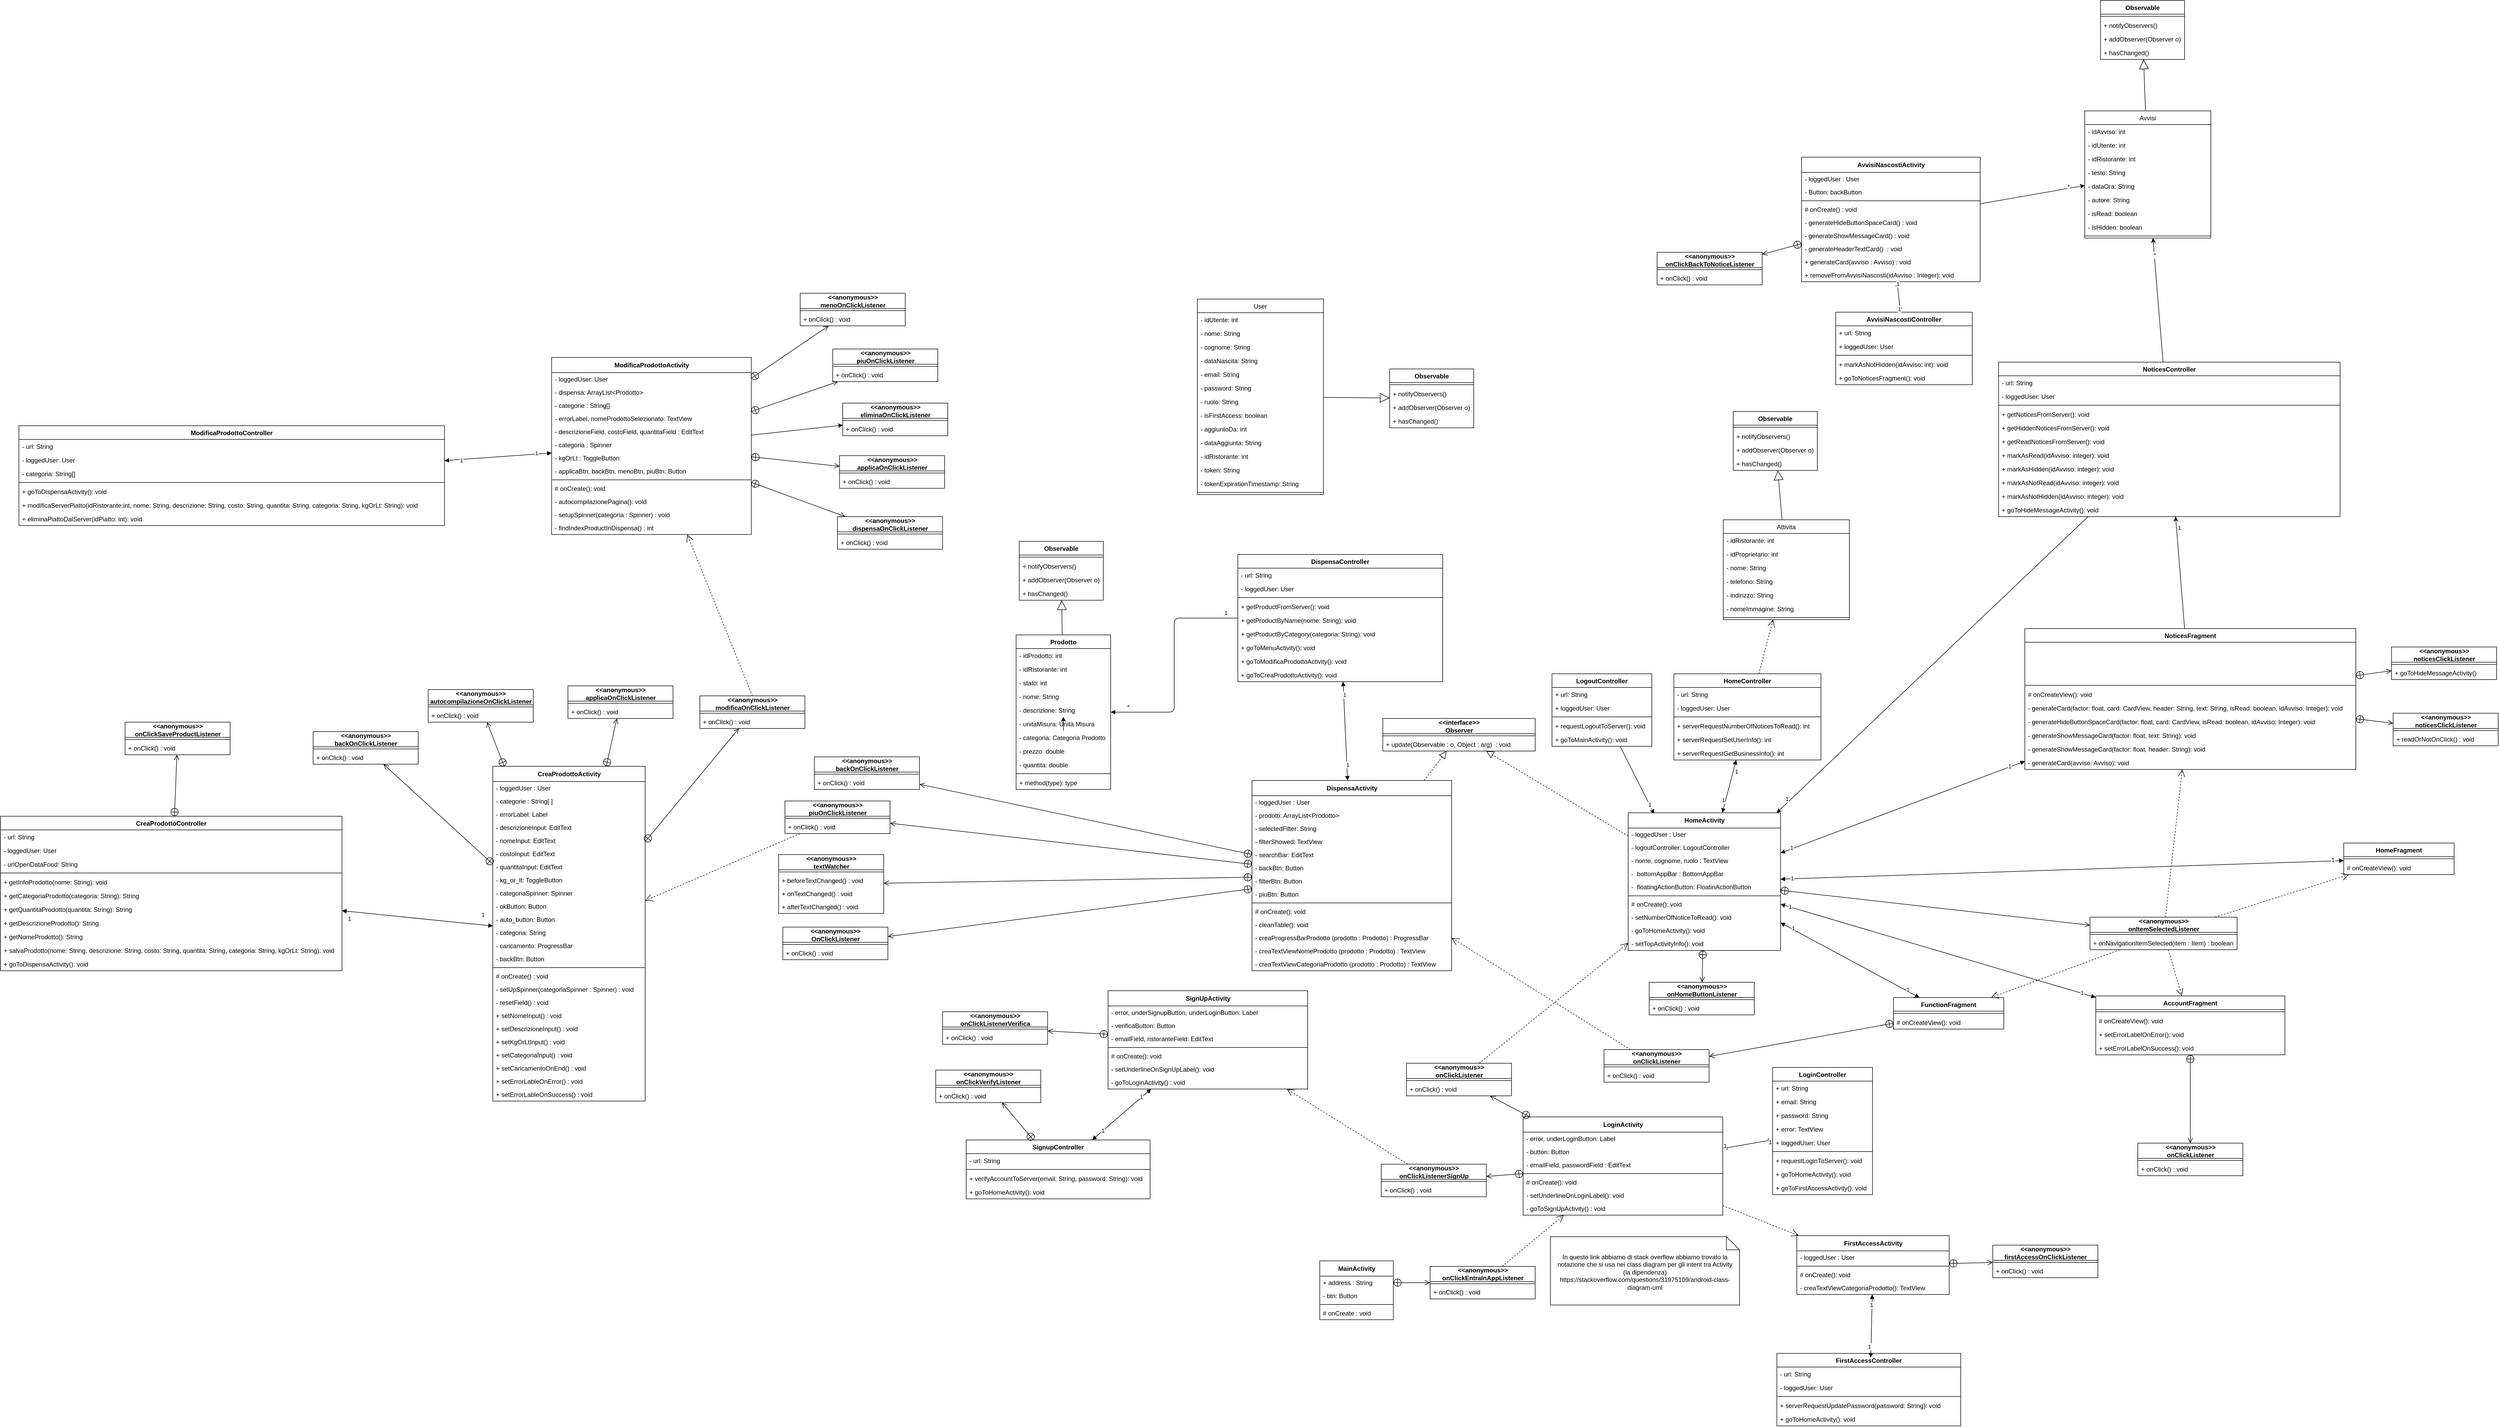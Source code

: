 <mxfile>
    <diagram id="lRteQGzEq0Yd2QYjDLD7" name="Page-1">
        <mxGraphModel dx="4231" dy="3696" grid="0" gridSize="10" guides="1" tooltips="1" connect="1" arrows="1" fold="1" page="0" pageScale="1" pageWidth="850" pageHeight="1100" math="0" shadow="0">
            <root>
                <mxCell id="0"/>
                <mxCell id="1" parent="0"/>
                <mxCell id="2" value="MainActivity" style="swimlane;fontStyle=1;align=center;verticalAlign=middle;childLayout=stackLayout;horizontal=1;startSize=29;horizontalStack=0;resizeParent=1;resizeParentMax=0;resizeLast=0;collapsible=0;marginBottom=0;html=1;" parent="1" vertex="1">
                    <mxGeometry x="-77" y="-66" width="140" height="112" as="geometry"/>
                </mxCell>
                <mxCell id="4" value="+ address : String" style="text;html=1;strokeColor=none;fillColor=none;align=left;verticalAlign=middle;spacingLeft=4;spacingRight=4;overflow=hidden;rotatable=0;points=[[0,0.5],[1,0.5]];portConstraint=eastwest;" parent="2" vertex="1">
                    <mxGeometry y="29" width="140" height="25" as="geometry"/>
                </mxCell>
                <mxCell id="5" value="- btn: Button" style="text;html=1;strokeColor=none;fillColor=none;align=left;verticalAlign=middle;spacingLeft=4;spacingRight=4;overflow=hidden;rotatable=0;points=[[0,0.5],[1,0.5]];portConstraint=eastwest;" parent="2" vertex="1">
                    <mxGeometry y="54" width="140" height="25" as="geometry"/>
                </mxCell>
                <mxCell id="60" value="" style="line;strokeWidth=1;fillColor=none;align=left;verticalAlign=middle;spacingTop=-1;spacingLeft=3;spacingRight=3;rotatable=0;labelPosition=right;points=[];portConstraint=eastwest;strokeColor=inherit;" parent="2" vertex="1">
                    <mxGeometry y="79" width="140" height="8" as="geometry"/>
                </mxCell>
                <mxCell id="62" value="# onCreate : void" style="text;html=1;strokeColor=none;fillColor=none;align=left;verticalAlign=middle;spacingLeft=4;spacingRight=4;overflow=hidden;rotatable=0;points=[[0,0.5],[1,0.5]];portConstraint=eastwest;" parent="2" vertex="1">
                    <mxGeometry y="87" width="140" height="25" as="geometry"/>
                </mxCell>
                <mxCell id="6" value="User" style="swimlane;fontStyle=0;childLayout=stackLayout;horizontal=1;startSize=26;fillColor=none;horizontalStack=0;resizeParent=1;resizeParentMax=0;resizeLast=0;collapsible=1;marginBottom=0;" parent="1" vertex="1">
                    <mxGeometry x="-310" y="-1896" width="240" height="372" as="geometry"/>
                </mxCell>
                <mxCell id="7" value="- idUtente: int" style="text;strokeColor=none;fillColor=none;align=left;verticalAlign=top;spacingLeft=4;spacingRight=4;overflow=hidden;rotatable=0;points=[[0,0.5],[1,0.5]];portConstraint=eastwest;" parent="6" vertex="1">
                    <mxGeometry y="26" width="240" height="26" as="geometry"/>
                </mxCell>
                <mxCell id="14" value="- nome: String" style="text;strokeColor=none;fillColor=none;align=left;verticalAlign=top;spacingLeft=4;spacingRight=4;overflow=hidden;rotatable=0;points=[[0,0.5],[1,0.5]];portConstraint=eastwest;" parent="6" vertex="1">
                    <mxGeometry y="52" width="240" height="26" as="geometry"/>
                </mxCell>
                <mxCell id="15" value="- cognome: String" style="text;strokeColor=none;fillColor=none;align=left;verticalAlign=top;spacingLeft=4;spacingRight=4;overflow=hidden;rotatable=0;points=[[0,0.5],[1,0.5]];portConstraint=eastwest;" parent="6" vertex="1">
                    <mxGeometry y="78" width="240" height="26" as="geometry"/>
                </mxCell>
                <mxCell id="16" value="- dataNascita: String" style="text;strokeColor=none;fillColor=none;align=left;verticalAlign=top;spacingLeft=4;spacingRight=4;overflow=hidden;rotatable=0;points=[[0,0.5],[1,0.5]];portConstraint=eastwest;" parent="6" vertex="1">
                    <mxGeometry y="104" width="240" height="26" as="geometry"/>
                </mxCell>
                <mxCell id="17" value="- email: String" style="text;strokeColor=none;fillColor=none;align=left;verticalAlign=top;spacingLeft=4;spacingRight=4;overflow=hidden;rotatable=0;points=[[0,0.5],[1,0.5]];portConstraint=eastwest;" parent="6" vertex="1">
                    <mxGeometry y="130" width="240" height="26" as="geometry"/>
                </mxCell>
                <mxCell id="18" value="- password: String" style="text;strokeColor=none;fillColor=none;align=left;verticalAlign=top;spacingLeft=4;spacingRight=4;overflow=hidden;rotatable=0;points=[[0,0.5],[1,0.5]];portConstraint=eastwest;" parent="6" vertex="1">
                    <mxGeometry y="156" width="240" height="26" as="geometry"/>
                </mxCell>
                <mxCell id="19" value="- ruolo: String" style="text;strokeColor=none;fillColor=none;align=left;verticalAlign=top;spacingLeft=4;spacingRight=4;overflow=hidden;rotatable=0;points=[[0,0.5],[1,0.5]];portConstraint=eastwest;" parent="6" vertex="1">
                    <mxGeometry y="182" width="240" height="26" as="geometry"/>
                </mxCell>
                <mxCell id="20" value="- isFirstAccess: boolean" style="text;strokeColor=none;fillColor=none;align=left;verticalAlign=top;spacingLeft=4;spacingRight=4;overflow=hidden;rotatable=0;points=[[0,0.5],[1,0.5]];portConstraint=eastwest;" parent="6" vertex="1">
                    <mxGeometry y="208" width="240" height="26" as="geometry"/>
                </mxCell>
                <mxCell id="27" value="- aggiuntoDa: int" style="text;strokeColor=none;fillColor=none;align=left;verticalAlign=top;spacingLeft=4;spacingRight=4;overflow=hidden;rotatable=0;points=[[0,0.5],[1,0.5]];portConstraint=eastwest;" parent="6" vertex="1">
                    <mxGeometry y="234" width="240" height="26" as="geometry"/>
                </mxCell>
                <mxCell id="28" value="- dataAggiunta: String" style="text;strokeColor=none;fillColor=none;align=left;verticalAlign=top;spacingLeft=4;spacingRight=4;overflow=hidden;rotatable=0;points=[[0,0.5],[1,0.5]];portConstraint=eastwest;" parent="6" vertex="1">
                    <mxGeometry y="260" width="240" height="26" as="geometry"/>
                </mxCell>
                <mxCell id="29" value="- idRistorante: int" style="text;strokeColor=none;fillColor=none;align=left;verticalAlign=top;spacingLeft=4;spacingRight=4;overflow=hidden;rotatable=0;points=[[0,0.5],[1,0.5]];portConstraint=eastwest;" parent="6" vertex="1">
                    <mxGeometry y="286" width="240" height="26" as="geometry"/>
                </mxCell>
                <mxCell id="30" value="- token: String" style="text;strokeColor=none;fillColor=none;align=left;verticalAlign=top;spacingLeft=4;spacingRight=4;overflow=hidden;rotatable=0;points=[[0,0.5],[1,0.5]];portConstraint=eastwest;" parent="6" vertex="1">
                    <mxGeometry y="312" width="240" height="26" as="geometry"/>
                </mxCell>
                <mxCell id="31" value="- tokenExpirationTimestamp: String" style="text;strokeColor=none;fillColor=none;align=left;verticalAlign=top;spacingLeft=4;spacingRight=4;overflow=hidden;rotatable=0;points=[[0,0.5],[1,0.5]];portConstraint=eastwest;" parent="6" vertex="1">
                    <mxGeometry y="338" width="240" height="26" as="geometry"/>
                </mxCell>
                <mxCell id="24" value="" style="line;strokeWidth=1;fillColor=none;align=left;verticalAlign=middle;spacingTop=-1;spacingLeft=3;spacingRight=3;rotatable=0;labelPosition=right;points=[];portConstraint=eastwest;strokeColor=inherit;" parent="6" vertex="1">
                    <mxGeometry y="364" width="240" height="8" as="geometry"/>
                </mxCell>
                <mxCell id="11" value="&amp;lt;&amp;lt;anonymous&amp;gt;&amp;gt;&lt;br&gt;onClickEntraInAppListener" style="swimlane;fontStyle=1;align=center;verticalAlign=middle;childLayout=stackLayout;horizontal=1;startSize=29;horizontalStack=0;resizeParent=1;resizeParentMax=0;resizeLast=0;collapsible=0;marginBottom=0;html=1;" parent="1" vertex="1">
                    <mxGeometry x="133" y="-55.5" width="200" height="62" as="geometry"/>
                </mxCell>
                <mxCell id="26" value="" style="line;strokeWidth=1;fillColor=none;align=left;verticalAlign=middle;spacingTop=-1;spacingLeft=3;spacingRight=3;rotatable=0;labelPosition=right;points=[];portConstraint=eastwest;strokeColor=inherit;" parent="11" vertex="1">
                    <mxGeometry y="29" width="200" height="8" as="geometry"/>
                </mxCell>
                <mxCell id="21" value="+ onClick() : void" style="text;html=1;strokeColor=none;fillColor=none;align=left;verticalAlign=middle;spacingLeft=4;spacingRight=4;overflow=hidden;rotatable=0;points=[[0,0.5],[1,0.5]];portConstraint=eastwest;" parent="11" vertex="1">
                    <mxGeometry y="37" width="200" height="25" as="geometry"/>
                </mxCell>
                <mxCell id="33" value="" style="endArrow=open;startArrow=circlePlus;endFill=0;startFill=0;endSize=8;html=1;exitX=1;exitY=0.5;exitDx=0;exitDy=0;entryX=0;entryY=0.5;entryDx=0;entryDy=0;" parent="1" source="4" target="11" edge="1">
                    <mxGeometry width="160" relative="1" as="geometry">
                        <mxPoint x="230" y="240" as="sourcePoint"/>
                        <mxPoint x="390" y="240" as="targetPoint"/>
                    </mxGeometry>
                </mxCell>
                <mxCell id="663" style="edgeStyle=none;html=1;" parent="1" source="35" target="91" edge="1">
                    <mxGeometry relative="1" as="geometry"/>
                </mxCell>
                <mxCell id="664" value="*" style="edgeLabel;html=1;align=center;verticalAlign=middle;resizable=0;points=[];" parent="663" connectable="0" vertex="1">
                    <mxGeometry x="0.695" y="3" relative="1" as="geometry">
                        <mxPoint y="-1" as="offset"/>
                    </mxGeometry>
                </mxCell>
                <mxCell id="35" value="AvvisiNascostiActivity" style="swimlane;fontStyle=1;align=center;verticalAlign=middle;childLayout=stackLayout;horizontal=1;startSize=29;horizontalStack=0;resizeParent=1;resizeParentMax=0;resizeLast=0;collapsible=0;marginBottom=0;html=1;" parent="1" vertex="1">
                    <mxGeometry x="840" y="-2166" width="340" height="237" as="geometry"/>
                </mxCell>
                <mxCell id="36" value="- loggedUser : User" style="text;html=1;strokeColor=none;fillColor=none;align=left;verticalAlign=middle;spacingLeft=4;spacingRight=4;overflow=hidden;rotatable=0;points=[[0,0.5],[1,0.5]];portConstraint=eastwest;" parent="35" vertex="1">
                    <mxGeometry y="29" width="340" height="25" as="geometry"/>
                </mxCell>
                <mxCell id="53" value="- Button: backButton" style="text;html=1;strokeColor=none;fillColor=none;align=left;verticalAlign=middle;spacingLeft=4;spacingRight=4;overflow=hidden;rotatable=0;points=[[0,0.5],[1,0.5]];portConstraint=eastwest;" parent="35" vertex="1">
                    <mxGeometry y="54" width="340" height="25" as="geometry"/>
                </mxCell>
                <mxCell id="58" value="" style="line;strokeWidth=1;fillColor=none;align=left;verticalAlign=middle;spacingTop=-1;spacingLeft=3;spacingRight=3;rotatable=0;labelPosition=right;points=[];portConstraint=eastwest;strokeColor=inherit;" parent="35" vertex="1">
                    <mxGeometry y="79" width="340" height="8" as="geometry"/>
                </mxCell>
                <mxCell id="59" value="# onCreate() : void" style="text;html=1;strokeColor=none;fillColor=none;align=left;verticalAlign=middle;spacingLeft=4;spacingRight=4;overflow=hidden;rotatable=0;points=[[0,0.5],[1,0.5]];portConstraint=eastwest;" parent="35" vertex="1">
                    <mxGeometry y="87" width="340" height="25" as="geometry"/>
                </mxCell>
                <mxCell id="88" value="- generateHideButtonSpaceCard()&amp;nbsp;: void" style="text;html=1;strokeColor=none;fillColor=none;align=left;verticalAlign=middle;spacingLeft=4;spacingRight=4;overflow=hidden;rotatable=0;points=[[0,0.5],[1,0.5]];portConstraint=eastwest;" parent="35" vertex="1">
                    <mxGeometry y="112" width="340" height="25" as="geometry"/>
                </mxCell>
                <mxCell id="89" value="- generateShowMessageCard()&amp;nbsp;: void" style="text;html=1;strokeColor=none;fillColor=none;align=left;verticalAlign=middle;spacingLeft=4;spacingRight=4;overflow=hidden;rotatable=0;points=[[0,0.5],[1,0.5]];portConstraint=eastwest;" parent="35" vertex="1">
                    <mxGeometry y="137" width="340" height="25" as="geometry"/>
                </mxCell>
                <mxCell id="90" value="- generateHeaderTextCard()&amp;nbsp; : void" style="text;html=1;strokeColor=none;fillColor=none;align=left;verticalAlign=middle;spacingLeft=4;spacingRight=4;overflow=hidden;rotatable=0;points=[[0,0.5],[1,0.5]];portConstraint=eastwest;" parent="35" vertex="1">
                    <mxGeometry y="162" width="340" height="25" as="geometry"/>
                </mxCell>
                <mxCell id="106" value="+ generateCard(avviso : Avviso) : void" style="text;html=1;strokeColor=none;fillColor=none;align=left;verticalAlign=middle;spacingLeft=4;spacingRight=4;overflow=hidden;rotatable=0;points=[[0,0.5],[1,0.5]];portConstraint=eastwest;" parent="35" vertex="1">
                    <mxGeometry y="187" width="340" height="25" as="geometry"/>
                </mxCell>
                <mxCell id="107" value="+ removeFromAvvisiNascosti(idAvviso : Integer): void" style="text;html=1;strokeColor=none;fillColor=none;align=left;verticalAlign=middle;spacingLeft=4;spacingRight=4;overflow=hidden;rotatable=0;points=[[0,0.5],[1,0.5]];portConstraint=eastwest;" parent="35" vertex="1">
                    <mxGeometry y="212" width="340" height="25" as="geometry"/>
                </mxCell>
                <mxCell id="38" value="Prodotto" style="swimlane;fontStyle=1;align=center;verticalAlign=top;childLayout=stackLayout;horizontal=1;startSize=26;horizontalStack=0;resizeParent=1;resizeParentMax=0;resizeLast=0;collapsible=1;marginBottom=0;" parent="1" vertex="1">
                    <mxGeometry x="-655" y="-1257" width="180" height="294" as="geometry"/>
                </mxCell>
                <mxCell id="39" value="- idProdotto: int" style="text;strokeColor=none;fillColor=none;align=left;verticalAlign=top;spacingLeft=4;spacingRight=4;overflow=hidden;rotatable=0;points=[[0,0.5],[1,0.5]];portConstraint=eastwest;" parent="38" vertex="1">
                    <mxGeometry y="26" width="180" height="26" as="geometry"/>
                </mxCell>
                <mxCell id="43" value="- idRistorante: int" style="text;strokeColor=none;fillColor=none;align=left;verticalAlign=top;spacingLeft=4;spacingRight=4;overflow=hidden;rotatable=0;points=[[0,0.5],[1,0.5]];portConstraint=eastwest;" parent="38" vertex="1">
                    <mxGeometry y="52" width="180" height="26" as="geometry"/>
                </mxCell>
                <mxCell id="44" value="- stato: int" style="text;strokeColor=none;fillColor=none;align=left;verticalAlign=top;spacingLeft=4;spacingRight=4;overflow=hidden;rotatable=0;points=[[0,0.5],[1,0.5]];portConstraint=eastwest;" parent="38" vertex="1">
                    <mxGeometry y="78" width="180" height="26" as="geometry"/>
                </mxCell>
                <mxCell id="45" value="- nome: String" style="text;strokeColor=none;fillColor=none;align=left;verticalAlign=top;spacingLeft=4;spacingRight=4;overflow=hidden;rotatable=0;points=[[0,0.5],[1,0.5]];portConstraint=eastwest;" parent="38" vertex="1">
                    <mxGeometry y="104" width="180" height="26" as="geometry"/>
                </mxCell>
                <mxCell id="47" value="- descrizione: String" style="text;strokeColor=none;fillColor=none;align=left;verticalAlign=top;spacingLeft=4;spacingRight=4;overflow=hidden;rotatable=0;points=[[0,0.5],[1,0.5]];portConstraint=eastwest;" parent="38" vertex="1">
                    <mxGeometry y="130" width="180" height="26" as="geometry"/>
                </mxCell>
                <mxCell id="48" value="- unitaMisura: Unità Misura" style="text;strokeColor=none;fillColor=none;align=left;verticalAlign=top;spacingLeft=4;spacingRight=4;overflow=hidden;rotatable=0;points=[[0,0.5],[1,0.5]];portConstraint=eastwest;" parent="38" vertex="1">
                    <mxGeometry y="156" width="180" height="26" as="geometry"/>
                </mxCell>
                <mxCell id="687" style="edgeStyle=none;html=1;" edge="1" parent="38" source="50" target="47">
                    <mxGeometry relative="1" as="geometry"/>
                </mxCell>
                <mxCell id="50" value="- categoria: Categoria Prodotto" style="text;strokeColor=none;fillColor=none;align=left;verticalAlign=top;spacingLeft=4;spacingRight=4;overflow=hidden;rotatable=0;points=[[0,0.5],[1,0.5]];portConstraint=eastwest;" parent="38" vertex="1">
                    <mxGeometry y="182" width="180" height="26" as="geometry"/>
                </mxCell>
                <mxCell id="51" value="- prezzo: double" style="text;strokeColor=none;fillColor=none;align=left;verticalAlign=top;spacingLeft=4;spacingRight=4;overflow=hidden;rotatable=0;points=[[0,0.5],[1,0.5]];portConstraint=eastwest;" parent="38" vertex="1">
                    <mxGeometry y="208" width="180" height="26" as="geometry"/>
                </mxCell>
                <mxCell id="52" value="- quantita: double" style="text;strokeColor=none;fillColor=none;align=left;verticalAlign=top;spacingLeft=4;spacingRight=4;overflow=hidden;rotatable=0;points=[[0,0.5],[1,0.5]];portConstraint=eastwest;" parent="38" vertex="1">
                    <mxGeometry y="234" width="180" height="26" as="geometry"/>
                </mxCell>
                <mxCell id="40" value="" style="line;strokeWidth=1;fillColor=none;align=left;verticalAlign=middle;spacingTop=-1;spacingLeft=3;spacingRight=3;rotatable=0;labelPosition=right;points=[];portConstraint=eastwest;strokeColor=inherit;" parent="38" vertex="1">
                    <mxGeometry y="260" width="180" height="8" as="geometry"/>
                </mxCell>
                <mxCell id="41" value="+ method(type): type" style="text;strokeColor=none;fillColor=none;align=left;verticalAlign=top;spacingLeft=4;spacingRight=4;overflow=hidden;rotatable=0;points=[[0,0.5],[1,0.5]];portConstraint=eastwest;" parent="38" vertex="1">
                    <mxGeometry y="268" width="180" height="26" as="geometry"/>
                </mxCell>
                <mxCell id="68" value="&amp;lt;&amp;lt;anonymous&amp;gt;&amp;gt;&lt;br&gt;onClickBackToNoticeListener" style="swimlane;fontStyle=1;align=center;verticalAlign=middle;childLayout=stackLayout;horizontal=1;startSize=29;horizontalStack=0;resizeParent=1;resizeParentMax=0;resizeLast=0;collapsible=0;marginBottom=0;html=1;" parent="1" vertex="1">
                    <mxGeometry x="565" y="-1985" width="200" height="62" as="geometry"/>
                </mxCell>
                <mxCell id="69" value="" style="line;strokeWidth=1;fillColor=none;align=left;verticalAlign=middle;spacingTop=-1;spacingLeft=3;spacingRight=3;rotatable=0;labelPosition=right;points=[];portConstraint=eastwest;strokeColor=inherit;" parent="68" vertex="1">
                    <mxGeometry y="29" width="200" height="8" as="geometry"/>
                </mxCell>
                <mxCell id="70" value="+ onClick() : void" style="text;html=1;strokeColor=none;fillColor=none;align=left;verticalAlign=middle;spacingLeft=4;spacingRight=4;overflow=hidden;rotatable=0;points=[[0,0.5],[1,0.5]];portConstraint=eastwest;" parent="68" vertex="1">
                    <mxGeometry y="37" width="200" height="25" as="geometry"/>
                </mxCell>
                <mxCell id="91" value="Avvisi" style="swimlane;fontStyle=0;childLayout=stackLayout;horizontal=1;startSize=26;fillColor=none;horizontalStack=0;resizeParent=1;resizeParentMax=0;resizeLast=0;collapsible=1;marginBottom=0;" parent="1" vertex="1">
                    <mxGeometry x="1379" y="-2254" width="240" height="242" as="geometry"/>
                </mxCell>
                <mxCell id="104" value="- idAvviso: int" style="text;strokeColor=none;fillColor=none;align=left;verticalAlign=top;spacingLeft=4;spacingRight=4;overflow=hidden;rotatable=0;points=[[0,0.5],[1,0.5]];portConstraint=eastwest;" parent="91" vertex="1">
                    <mxGeometry y="26" width="240" height="26" as="geometry"/>
                </mxCell>
                <mxCell id="108" value="- idUtente: int" style="text;strokeColor=none;fillColor=none;align=left;verticalAlign=top;spacingLeft=4;spacingRight=4;overflow=hidden;rotatable=0;points=[[0,0.5],[1,0.5]];portConstraint=eastwest;" parent="91" vertex="1">
                    <mxGeometry y="52" width="240" height="26" as="geometry"/>
                </mxCell>
                <mxCell id="109" value="- idRistorante: int" style="text;strokeColor=none;fillColor=none;align=left;verticalAlign=top;spacingLeft=4;spacingRight=4;overflow=hidden;rotatable=0;points=[[0,0.5],[1,0.5]];portConstraint=eastwest;" parent="91" vertex="1">
                    <mxGeometry y="78" width="240" height="26" as="geometry"/>
                </mxCell>
                <mxCell id="110" value="- testo: String" style="text;strokeColor=none;fillColor=none;align=left;verticalAlign=top;spacingLeft=4;spacingRight=4;overflow=hidden;rotatable=0;points=[[0,0.5],[1,0.5]];portConstraint=eastwest;" parent="91" vertex="1">
                    <mxGeometry y="104" width="240" height="26" as="geometry"/>
                </mxCell>
                <mxCell id="112" value="- dataOra: String" style="text;strokeColor=none;fillColor=none;align=left;verticalAlign=top;spacingLeft=4;spacingRight=4;overflow=hidden;rotatable=0;points=[[0,0.5],[1,0.5]];portConstraint=eastwest;" parent="91" vertex="1">
                    <mxGeometry y="130" width="240" height="26" as="geometry"/>
                </mxCell>
                <mxCell id="113" value="- autore: String" style="text;strokeColor=none;fillColor=none;align=left;verticalAlign=top;spacingLeft=4;spacingRight=4;overflow=hidden;rotatable=0;points=[[0,0.5],[1,0.5]];portConstraint=eastwest;" parent="91" vertex="1">
                    <mxGeometry y="156" width="240" height="26" as="geometry"/>
                </mxCell>
                <mxCell id="114" value="- isRead: boolean" style="text;strokeColor=none;fillColor=none;align=left;verticalAlign=top;spacingLeft=4;spacingRight=4;overflow=hidden;rotatable=0;points=[[0,0.5],[1,0.5]];portConstraint=eastwest;" parent="91" vertex="1">
                    <mxGeometry y="182" width="240" height="26" as="geometry"/>
                </mxCell>
                <mxCell id="115" value="- isHidden: boolean" style="text;strokeColor=none;fillColor=none;align=left;verticalAlign=top;spacingLeft=4;spacingRight=4;overflow=hidden;rotatable=0;points=[[0,0.5],[1,0.5]];portConstraint=eastwest;" parent="91" vertex="1">
                    <mxGeometry y="208" width="240" height="26" as="geometry"/>
                </mxCell>
                <mxCell id="105" value="" style="line;strokeWidth=1;fillColor=none;align=left;verticalAlign=middle;spacingTop=-1;spacingLeft=3;spacingRight=3;rotatable=0;labelPosition=right;points=[];portConstraint=eastwest;strokeColor=inherit;" parent="91" vertex="1">
                    <mxGeometry y="234" width="240" height="8" as="geometry"/>
                </mxCell>
                <mxCell id="111" value="" style="endArrow=open;startArrow=circlePlus;endFill=0;startFill=0;endSize=8;html=1;" parent="1" source="35" target="68" edge="1">
                    <mxGeometry width="160" relative="1" as="geometry">
                        <mxPoint x="885" y="-2424" as="sourcePoint"/>
                        <mxPoint x="1015" y="-2424" as="targetPoint"/>
                    </mxGeometry>
                </mxCell>
                <mxCell id="116" value="CreaProdottoActivity" style="swimlane;fontStyle=1;align=center;verticalAlign=middle;childLayout=stackLayout;horizontal=1;startSize=29;horizontalStack=0;resizeParent=1;resizeParentMax=0;resizeLast=0;collapsible=0;marginBottom=0;html=1;" parent="1" vertex="1">
                    <mxGeometry x="-1651" y="-1007" width="290" height="637" as="geometry"/>
                </mxCell>
                <mxCell id="117" value="- loggedUser : User" style="text;html=1;strokeColor=none;fillColor=none;align=left;verticalAlign=middle;spacingLeft=4;spacingRight=4;overflow=hidden;rotatable=0;points=[[0,0.5],[1,0.5]];portConstraint=eastwest;" parent="116" vertex="1">
                    <mxGeometry y="29" width="290" height="25" as="geometry"/>
                </mxCell>
                <mxCell id="118" value="- categorie : String[ ]" style="text;html=1;strokeColor=none;fillColor=none;align=left;verticalAlign=middle;spacingLeft=4;spacingRight=4;overflow=hidden;rotatable=0;points=[[0,0.5],[1,0.5]];portConstraint=eastwest;" parent="116" vertex="1">
                    <mxGeometry y="54" width="290" height="25" as="geometry"/>
                </mxCell>
                <mxCell id="119" value="- errorLabel: Label" style="text;html=1;strokeColor=none;fillColor=none;align=left;verticalAlign=middle;spacingLeft=4;spacingRight=4;overflow=hidden;rotatable=0;points=[[0,0.5],[1,0.5]];portConstraint=eastwest;" parent="116" vertex="1">
                    <mxGeometry y="79" width="290" height="25" as="geometry"/>
                </mxCell>
                <mxCell id="121" value="- descrizioneInput: EditText" style="text;html=1;strokeColor=none;fillColor=none;align=left;verticalAlign=middle;spacingLeft=4;spacingRight=4;overflow=hidden;rotatable=0;points=[[0,0.5],[1,0.5]];portConstraint=eastwest;" parent="116" vertex="1">
                    <mxGeometry y="104" width="290" height="25" as="geometry"/>
                </mxCell>
                <mxCell id="146" value="- nomeInput: EditText" style="text;html=1;strokeColor=none;fillColor=none;align=left;verticalAlign=middle;spacingLeft=4;spacingRight=4;overflow=hidden;rotatable=0;points=[[0,0.5],[1,0.5]];portConstraint=eastwest;" parent="116" vertex="1">
                    <mxGeometry y="129" width="290" height="25" as="geometry"/>
                </mxCell>
                <mxCell id="147" value="- costoInput: EditText" style="text;html=1;strokeColor=none;fillColor=none;align=left;verticalAlign=middle;spacingLeft=4;spacingRight=4;overflow=hidden;rotatable=0;points=[[0,0.5],[1,0.5]];portConstraint=eastwest;" parent="116" vertex="1">
                    <mxGeometry y="154" width="290" height="25" as="geometry"/>
                </mxCell>
                <mxCell id="148" value="- quantitaInput: EditText" style="text;html=1;strokeColor=none;fillColor=none;align=left;verticalAlign=middle;spacingLeft=4;spacingRight=4;overflow=hidden;rotatable=0;points=[[0,0.5],[1,0.5]];portConstraint=eastwest;" parent="116" vertex="1">
                    <mxGeometry y="179" width="290" height="25" as="geometry"/>
                </mxCell>
                <mxCell id="149" value="- kg_or_lt: ToggleButton" style="text;html=1;strokeColor=none;fillColor=none;align=left;verticalAlign=middle;spacingLeft=4;spacingRight=4;overflow=hidden;rotatable=0;points=[[0,0.5],[1,0.5]];portConstraint=eastwest;" parent="116" vertex="1">
                    <mxGeometry y="204" width="290" height="25" as="geometry"/>
                </mxCell>
                <mxCell id="150" value="- categoriaSpinner: Spinner" style="text;html=1;strokeColor=none;fillColor=none;align=left;verticalAlign=middle;spacingLeft=4;spacingRight=4;overflow=hidden;rotatable=0;points=[[0,0.5],[1,0.5]];portConstraint=eastwest;" parent="116" vertex="1">
                    <mxGeometry y="229" width="290" height="25" as="geometry"/>
                </mxCell>
                <mxCell id="151" value="- okButton: Button" style="text;html=1;strokeColor=none;fillColor=none;align=left;verticalAlign=middle;spacingLeft=4;spacingRight=4;overflow=hidden;rotatable=0;points=[[0,0.5],[1,0.5]];portConstraint=eastwest;" parent="116" vertex="1">
                    <mxGeometry y="254" width="290" height="25" as="geometry"/>
                </mxCell>
                <mxCell id="152" value="- auto_button: Button" style="text;html=1;strokeColor=none;fillColor=none;align=left;verticalAlign=middle;spacingLeft=4;spacingRight=4;overflow=hidden;rotatable=0;points=[[0,0.5],[1,0.5]];portConstraint=eastwest;" parent="116" vertex="1">
                    <mxGeometry y="279" width="290" height="25" as="geometry"/>
                </mxCell>
                <mxCell id="153" value="- categoria: String" style="text;html=1;strokeColor=none;fillColor=none;align=left;verticalAlign=middle;spacingLeft=4;spacingRight=4;overflow=hidden;rotatable=0;points=[[0,0.5],[1,0.5]];portConstraint=eastwest;" parent="116" vertex="1">
                    <mxGeometry y="304" width="290" height="25" as="geometry"/>
                </mxCell>
                <mxCell id="154" value="- caricamento: ProgressBar" style="text;html=1;strokeColor=none;fillColor=none;align=left;verticalAlign=middle;spacingLeft=4;spacingRight=4;overflow=hidden;rotatable=0;points=[[0,0.5],[1,0.5]];portConstraint=eastwest;" parent="116" vertex="1">
                    <mxGeometry y="329" width="290" height="25" as="geometry"/>
                </mxCell>
                <mxCell id="159" value="- backBtn: Button" style="text;html=1;strokeColor=none;fillColor=none;align=left;verticalAlign=middle;spacingLeft=4;spacingRight=4;overflow=hidden;rotatable=0;points=[[0,0.5],[1,0.5]];portConstraint=eastwest;" parent="116" vertex="1">
                    <mxGeometry y="354" width="290" height="25" as="geometry"/>
                </mxCell>
                <mxCell id="122" value="" style="line;strokeWidth=1;fillColor=none;align=left;verticalAlign=middle;spacingTop=-1;spacingLeft=3;spacingRight=3;rotatable=0;labelPosition=right;points=[];portConstraint=eastwest;strokeColor=inherit;" parent="116" vertex="1">
                    <mxGeometry y="379" width="290" height="8" as="geometry"/>
                </mxCell>
                <mxCell id="123" value="# onCreate() : void" style="text;html=1;strokeColor=none;fillColor=none;align=left;verticalAlign=middle;spacingLeft=4;spacingRight=4;overflow=hidden;rotatable=0;points=[[0,0.5],[1,0.5]];portConstraint=eastwest;" parent="116" vertex="1">
                    <mxGeometry y="387" width="290" height="25" as="geometry"/>
                </mxCell>
                <mxCell id="124" value="- setUpSpinner(categoriaSpinner : Spinner) : void" style="text;html=1;strokeColor=none;fillColor=none;align=left;verticalAlign=middle;spacingLeft=4;spacingRight=4;overflow=hidden;rotatable=0;points=[[0,0.5],[1,0.5]];portConstraint=eastwest;" parent="116" vertex="1">
                    <mxGeometry y="412" width="290" height="25" as="geometry"/>
                </mxCell>
                <mxCell id="125" value="- resetField() : void" style="text;html=1;strokeColor=none;fillColor=none;align=left;verticalAlign=middle;spacingLeft=4;spacingRight=4;overflow=hidden;rotatable=0;points=[[0,0.5],[1,0.5]];portConstraint=eastwest;" parent="116" vertex="1">
                    <mxGeometry y="437" width="290" height="25" as="geometry"/>
                </mxCell>
                <mxCell id="126" value="+ setNomeInput() : void" style="text;html=1;strokeColor=none;fillColor=none;align=left;verticalAlign=middle;spacingLeft=4;spacingRight=4;overflow=hidden;rotatable=0;points=[[0,0.5],[1,0.5]];portConstraint=eastwest;" parent="116" vertex="1">
                    <mxGeometry y="462" width="290" height="25" as="geometry"/>
                </mxCell>
                <mxCell id="127" value="+ setDescrizioneInput() : void" style="text;html=1;strokeColor=none;fillColor=none;align=left;verticalAlign=middle;spacingLeft=4;spacingRight=4;overflow=hidden;rotatable=0;points=[[0,0.5],[1,0.5]];portConstraint=eastwest;" parent="116" vertex="1">
                    <mxGeometry y="487" width="290" height="25" as="geometry"/>
                </mxCell>
                <mxCell id="128" value="+ setKgOrLtInput() : void" style="text;html=1;strokeColor=none;fillColor=none;align=left;verticalAlign=middle;spacingLeft=4;spacingRight=4;overflow=hidden;rotatable=0;points=[[0,0.5],[1,0.5]];portConstraint=eastwest;" parent="116" vertex="1">
                    <mxGeometry y="512" width="290" height="25" as="geometry"/>
                </mxCell>
                <mxCell id="129" value="+ setCategoriaInput() : void" style="text;html=1;strokeColor=none;fillColor=none;align=left;verticalAlign=middle;spacingLeft=4;spacingRight=4;overflow=hidden;rotatable=0;points=[[0,0.5],[1,0.5]];portConstraint=eastwest;" parent="116" vertex="1">
                    <mxGeometry y="537" width="290" height="25" as="geometry"/>
                </mxCell>
                <mxCell id="165" value="+ setCaricamentoOnEnd() : void" style="text;html=1;strokeColor=none;fillColor=none;align=left;verticalAlign=middle;spacingLeft=4;spacingRight=4;overflow=hidden;rotatable=0;points=[[0,0.5],[1,0.5]];portConstraint=eastwest;" parent="116" vertex="1">
                    <mxGeometry y="562" width="290" height="25" as="geometry"/>
                </mxCell>
                <mxCell id="166" value="+ setErrorLableOnError() : void" style="text;html=1;strokeColor=none;fillColor=none;align=left;verticalAlign=middle;spacingLeft=4;spacingRight=4;overflow=hidden;rotatable=0;points=[[0,0.5],[1,0.5]];portConstraint=eastwest;" parent="116" vertex="1">
                    <mxGeometry y="587" width="290" height="25" as="geometry"/>
                </mxCell>
                <mxCell id="167" value="+ setErrorLableOnSuccess() : void" style="text;html=1;strokeColor=none;fillColor=none;align=left;verticalAlign=middle;spacingLeft=4;spacingRight=4;overflow=hidden;rotatable=0;points=[[0,0.5],[1,0.5]];portConstraint=eastwest;" parent="116" vertex="1">
                    <mxGeometry y="612" width="290" height="25" as="geometry"/>
                </mxCell>
                <mxCell id="131" value="Attivita" style="swimlane;fontStyle=0;childLayout=stackLayout;horizontal=1;startSize=26;fillColor=none;horizontalStack=0;resizeParent=1;resizeParentMax=0;resizeLast=0;collapsible=1;marginBottom=0;" parent="1" vertex="1">
                    <mxGeometry x="691" y="-1476" width="240" height="190" as="geometry"/>
                </mxCell>
                <mxCell id="139" value="- idRistorante: int" style="text;strokeColor=none;fillColor=none;align=left;verticalAlign=top;spacingLeft=4;spacingRight=4;overflow=hidden;rotatable=0;points=[[0,0.5],[1,0.5]];portConstraint=eastwest;" parent="131" vertex="1">
                    <mxGeometry y="26" width="240" height="26" as="geometry"/>
                </mxCell>
                <mxCell id="141" value="- idProprietario: int" style="text;strokeColor=none;fillColor=none;align=left;verticalAlign=top;spacingLeft=4;spacingRight=4;overflow=hidden;rotatable=0;points=[[0,0.5],[1,0.5]];portConstraint=eastwest;" parent="131" vertex="1">
                    <mxGeometry y="52" width="240" height="26" as="geometry"/>
                </mxCell>
                <mxCell id="142" value="- nome: String" style="text;strokeColor=none;fillColor=none;align=left;verticalAlign=top;spacingLeft=4;spacingRight=4;overflow=hidden;rotatable=0;points=[[0,0.5],[1,0.5]];portConstraint=eastwest;" parent="131" vertex="1">
                    <mxGeometry y="78" width="240" height="26" as="geometry"/>
                </mxCell>
                <mxCell id="143" value="- telefono: String" style="text;strokeColor=none;fillColor=none;align=left;verticalAlign=top;spacingLeft=4;spacingRight=4;overflow=hidden;rotatable=0;points=[[0,0.5],[1,0.5]];portConstraint=eastwest;" parent="131" vertex="1">
                    <mxGeometry y="104" width="240" height="26" as="geometry"/>
                </mxCell>
                <mxCell id="145" value="- indirizzo: String" style="text;strokeColor=none;fillColor=none;align=left;verticalAlign=top;spacingLeft=4;spacingRight=4;overflow=hidden;rotatable=0;points=[[0,0.5],[1,0.5]];portConstraint=eastwest;" parent="131" vertex="1">
                    <mxGeometry y="130" width="240" height="26" as="geometry"/>
                </mxCell>
                <mxCell id="144" value="- nomeImmagine: String" style="text;strokeColor=none;fillColor=none;align=left;verticalAlign=top;spacingLeft=4;spacingRight=4;overflow=hidden;rotatable=0;points=[[0,0.5],[1,0.5]];portConstraint=eastwest;" parent="131" vertex="1">
                    <mxGeometry y="156" width="240" height="26" as="geometry"/>
                </mxCell>
                <mxCell id="140" value="" style="line;strokeWidth=1;fillColor=none;align=left;verticalAlign=middle;spacingTop=-1;spacingLeft=3;spacingRight=3;rotatable=0;labelPosition=right;points=[];portConstraint=eastwest;strokeColor=inherit;" parent="131" vertex="1">
                    <mxGeometry y="182" width="240" height="8" as="geometry"/>
                </mxCell>
                <mxCell id="155" value="LoginController" style="swimlane;fontStyle=1;align=center;verticalAlign=top;childLayout=stackLayout;horizontal=1;startSize=26;horizontalStack=0;resizeParent=1;resizeParentMax=0;resizeLast=0;collapsible=1;marginBottom=0;" parent="1" vertex="1">
                    <mxGeometry x="785" y="-434" width="190" height="242" as="geometry"/>
                </mxCell>
                <mxCell id="156" value="+ url: String" style="text;strokeColor=none;fillColor=none;align=left;verticalAlign=top;spacingLeft=4;spacingRight=4;overflow=hidden;rotatable=0;points=[[0,0.5],[1,0.5]];portConstraint=eastwest;" parent="155" vertex="1">
                    <mxGeometry y="26" width="190" height="26" as="geometry"/>
                </mxCell>
                <mxCell id="160" value="+ email: String" style="text;strokeColor=none;fillColor=none;align=left;verticalAlign=top;spacingLeft=4;spacingRight=4;overflow=hidden;rotatable=0;points=[[0,0.5],[1,0.5]];portConstraint=eastwest;" parent="155" vertex="1">
                    <mxGeometry y="52" width="190" height="26" as="geometry"/>
                </mxCell>
                <mxCell id="161" value="+ password: String" style="text;strokeColor=none;fillColor=none;align=left;verticalAlign=top;spacingLeft=4;spacingRight=4;overflow=hidden;rotatable=0;points=[[0,0.5],[1,0.5]];portConstraint=eastwest;" parent="155" vertex="1">
                    <mxGeometry y="78" width="190" height="26" as="geometry"/>
                </mxCell>
                <mxCell id="162" value="+ error: TextView" style="text;strokeColor=none;fillColor=none;align=left;verticalAlign=top;spacingLeft=4;spacingRight=4;overflow=hidden;rotatable=0;points=[[0,0.5],[1,0.5]];portConstraint=eastwest;" parent="155" vertex="1">
                    <mxGeometry y="104" width="190" height="26" as="geometry"/>
                </mxCell>
                <mxCell id="163" value="+ loggedUser: User" style="text;strokeColor=none;fillColor=none;align=left;verticalAlign=top;spacingLeft=4;spacingRight=4;overflow=hidden;rotatable=0;points=[[0,0.5],[1,0.5]];portConstraint=eastwest;" parent="155" vertex="1">
                    <mxGeometry y="130" width="190" height="26" as="geometry"/>
                </mxCell>
                <mxCell id="157" value="" style="line;strokeWidth=1;fillColor=none;align=left;verticalAlign=middle;spacingTop=-1;spacingLeft=3;spacingRight=3;rotatable=0;labelPosition=right;points=[];portConstraint=eastwest;strokeColor=inherit;" parent="155" vertex="1">
                    <mxGeometry y="156" width="190" height="8" as="geometry"/>
                </mxCell>
                <mxCell id="158" value="+ requestLoginToServer(): void" style="text;strokeColor=none;fillColor=none;align=left;verticalAlign=top;spacingLeft=4;spacingRight=4;overflow=hidden;rotatable=0;points=[[0,0.5],[1,0.5]];portConstraint=eastwest;" parent="155" vertex="1">
                    <mxGeometry y="164" width="190" height="26" as="geometry"/>
                </mxCell>
                <mxCell id="168" value="+ goToHomeActivity(): void" style="text;strokeColor=none;fillColor=none;align=left;verticalAlign=top;spacingLeft=4;spacingRight=4;overflow=hidden;rotatable=0;points=[[0,0.5],[1,0.5]];portConstraint=eastwest;" parent="155" vertex="1">
                    <mxGeometry y="190" width="190" height="26" as="geometry"/>
                </mxCell>
                <mxCell id="181" value="+ goToFirstAccessActivity(): void" style="text;strokeColor=none;fillColor=none;align=left;verticalAlign=top;spacingLeft=4;spacingRight=4;overflow=hidden;rotatable=0;points=[[0,0.5],[1,0.5]];portConstraint=eastwest;" parent="155" vertex="1">
                    <mxGeometry y="216" width="190" height="26" as="geometry"/>
                </mxCell>
                <mxCell id="169" value="&amp;lt;&amp;lt;anonymous&amp;gt;&amp;gt;&lt;br&gt;applicaOnClickListener" style="swimlane;fontStyle=1;align=center;verticalAlign=middle;childLayout=stackLayout;horizontal=1;startSize=29;horizontalStack=0;resizeParent=1;resizeParentMax=0;resizeLast=0;collapsible=0;marginBottom=0;html=1;" parent="1" vertex="1">
                    <mxGeometry x="-1508" y="-1160" width="200" height="62" as="geometry"/>
                </mxCell>
                <mxCell id="170" value="" style="line;strokeWidth=1;fillColor=none;align=left;verticalAlign=middle;spacingTop=-1;spacingLeft=3;spacingRight=3;rotatable=0;labelPosition=right;points=[];portConstraint=eastwest;strokeColor=inherit;" parent="169" vertex="1">
                    <mxGeometry y="29" width="200" height="8" as="geometry"/>
                </mxCell>
                <mxCell id="171" value="+ onClick() : void" style="text;html=1;strokeColor=none;fillColor=none;align=left;verticalAlign=middle;spacingLeft=4;spacingRight=4;overflow=hidden;rotatable=0;points=[[0,0.5],[1,0.5]];portConstraint=eastwest;" parent="169" vertex="1">
                    <mxGeometry y="37" width="200" height="25" as="geometry"/>
                </mxCell>
                <mxCell id="172" value="&amp;lt;&amp;lt;anonymous&amp;gt;&amp;gt;&lt;br&gt;autocompilazioneOnClickListener" style="swimlane;fontStyle=1;align=center;verticalAlign=middle;childLayout=stackLayout;horizontal=1;startSize=29;horizontalStack=0;resizeParent=1;resizeParentMax=0;resizeLast=0;collapsible=0;marginBottom=0;html=1;" parent="1" vertex="1">
                    <mxGeometry x="-1774" y="-1153" width="200" height="62" as="geometry"/>
                </mxCell>
                <mxCell id="173" value="" style="line;strokeWidth=1;fillColor=none;align=left;verticalAlign=middle;spacingTop=-1;spacingLeft=3;spacingRight=3;rotatable=0;labelPosition=right;points=[];portConstraint=eastwest;strokeColor=inherit;" parent="172" vertex="1">
                    <mxGeometry y="29" width="200" height="8" as="geometry"/>
                </mxCell>
                <mxCell id="174" value="+ onClick() : void" style="text;html=1;strokeColor=none;fillColor=none;align=left;verticalAlign=middle;spacingLeft=4;spacingRight=4;overflow=hidden;rotatable=0;points=[[0,0.5],[1,0.5]];portConstraint=eastwest;" parent="172" vertex="1">
                    <mxGeometry y="37" width="200" height="25" as="geometry"/>
                </mxCell>
                <mxCell id="175" value="&amp;lt;&amp;lt;anonymous&amp;gt;&amp;gt;&lt;br&gt;backOnClickListener" style="swimlane;fontStyle=1;align=center;verticalAlign=middle;childLayout=stackLayout;horizontal=1;startSize=29;horizontalStack=0;resizeParent=1;resizeParentMax=0;resizeLast=0;collapsible=0;marginBottom=0;html=1;" parent="1" vertex="1">
                    <mxGeometry x="-1993" y="-1073" width="200" height="62" as="geometry"/>
                </mxCell>
                <mxCell id="176" value="" style="line;strokeWidth=1;fillColor=none;align=left;verticalAlign=middle;spacingTop=-1;spacingLeft=3;spacingRight=3;rotatable=0;labelPosition=right;points=[];portConstraint=eastwest;strokeColor=inherit;" parent="175" vertex="1">
                    <mxGeometry y="29" width="200" height="8" as="geometry"/>
                </mxCell>
                <mxCell id="177" value="+ onClick() : void" style="text;html=1;strokeColor=none;fillColor=none;align=left;verticalAlign=middle;spacingLeft=4;spacingRight=4;overflow=hidden;rotatable=0;points=[[0,0.5],[1,0.5]];portConstraint=eastwest;" parent="175" vertex="1">
                    <mxGeometry y="37" width="200" height="25" as="geometry"/>
                </mxCell>
                <mxCell id="178" value="" style="endArrow=open;startArrow=circlePlus;endFill=0;startFill=0;endSize=8;html=1;" parent="1" source="116" target="169" edge="1">
                    <mxGeometry width="160" relative="1" as="geometry">
                        <mxPoint x="-731" y="-836" as="sourcePoint"/>
                        <mxPoint x="-611" y="-836" as="targetPoint"/>
                    </mxGeometry>
                </mxCell>
                <mxCell id="179" value="" style="endArrow=open;startArrow=circlePlus;endFill=0;startFill=0;endSize=8;html=1;" parent="1" source="116" target="172" edge="1">
                    <mxGeometry width="160" relative="1" as="geometry">
                        <mxPoint x="-1641" y="-779.797" as="sourcePoint"/>
                        <mxPoint x="-1851.5" y="-945.0" as="targetPoint"/>
                    </mxGeometry>
                </mxCell>
                <mxCell id="180" value="" style="endArrow=open;startArrow=circlePlus;endFill=0;startFill=0;endSize=8;html=1;" parent="1" source="116" target="175" edge="1">
                    <mxGeometry width="160" relative="1" as="geometry">
                        <mxPoint x="-1641" y="-721.063" as="sourcePoint"/>
                        <mxPoint x="-1809.367" y="-785" as="targetPoint"/>
                    </mxGeometry>
                </mxCell>
                <mxCell id="659" style="edgeStyle=none;html=1;entryX=0.17;entryY=0.007;entryDx=0;entryDy=0;entryPerimeter=0;" parent="1" source="182" target="294" edge="1">
                    <mxGeometry relative="1" as="geometry"/>
                </mxCell>
                <mxCell id="660" value="1" style="edgeLabel;html=1;align=center;verticalAlign=middle;resizable=0;points=[];" parent="659" connectable="0" vertex="1">
                    <mxGeometry x="0.726" relative="1" as="geometry">
                        <mxPoint as="offset"/>
                    </mxGeometry>
                </mxCell>
                <mxCell id="182" value="LogoutController" style="swimlane;fontStyle=1;align=center;verticalAlign=top;childLayout=stackLayout;horizontal=1;startSize=26;horizontalStack=0;resizeParent=1;resizeParentMax=0;resizeLast=0;collapsible=1;marginBottom=0;" parent="1" vertex="1">
                    <mxGeometry x="365" y="-1183" width="190" height="138" as="geometry"/>
                </mxCell>
                <mxCell id="183" value="+ url: String" style="text;strokeColor=none;fillColor=none;align=left;verticalAlign=top;spacingLeft=4;spacingRight=4;overflow=hidden;rotatable=0;points=[[0,0.5],[1,0.5]];portConstraint=eastwest;" parent="182" vertex="1">
                    <mxGeometry y="26" width="190" height="26" as="geometry"/>
                </mxCell>
                <mxCell id="187" value="+ loggedUser: User" style="text;strokeColor=none;fillColor=none;align=left;verticalAlign=top;spacingLeft=4;spacingRight=4;overflow=hidden;rotatable=0;points=[[0,0.5],[1,0.5]];portConstraint=eastwest;" parent="182" vertex="1">
                    <mxGeometry y="52" width="190" height="26" as="geometry"/>
                </mxCell>
                <mxCell id="189" value="" style="line;strokeWidth=1;fillColor=none;align=left;verticalAlign=middle;spacingTop=-1;spacingLeft=3;spacingRight=3;rotatable=0;labelPosition=right;points=[];portConstraint=eastwest;strokeColor=inherit;" parent="182" vertex="1">
                    <mxGeometry y="78" width="190" height="8" as="geometry"/>
                </mxCell>
                <mxCell id="191" value="+ requestLogoutToServer(): void" style="text;strokeColor=none;fillColor=none;align=left;verticalAlign=top;spacingLeft=4;spacingRight=4;overflow=hidden;rotatable=0;points=[[0,0.5],[1,0.5]];portConstraint=eastwest;" parent="182" vertex="1">
                    <mxGeometry y="86" width="190" height="26" as="geometry"/>
                </mxCell>
                <mxCell id="192" value="+ goToMainActivity(): void" style="text;strokeColor=none;fillColor=none;align=left;verticalAlign=top;spacingLeft=4;spacingRight=4;overflow=hidden;rotatable=0;points=[[0,0.5],[1,0.5]];portConstraint=eastwest;" parent="182" vertex="1">
                    <mxGeometry y="112" width="190" height="26" as="geometry"/>
                </mxCell>
                <mxCell id="193" value="HomeController" style="swimlane;fontStyle=1;align=center;verticalAlign=top;childLayout=stackLayout;horizontal=1;startSize=26;horizontalStack=0;resizeParent=1;resizeParentMax=0;resizeLast=0;collapsible=1;marginBottom=0;" parent="1" vertex="1">
                    <mxGeometry x="597" y="-1183" width="280" height="164" as="geometry"/>
                </mxCell>
                <mxCell id="194" value="- url: String" style="text;strokeColor=none;fillColor=none;align=left;verticalAlign=top;spacingLeft=4;spacingRight=4;overflow=hidden;rotatable=0;points=[[0,0.5],[1,0.5]];portConstraint=eastwest;" parent="193" vertex="1">
                    <mxGeometry y="26" width="280" height="26" as="geometry"/>
                </mxCell>
                <mxCell id="195" value="- loggedUser: User" style="text;strokeColor=none;fillColor=none;align=left;verticalAlign=top;spacingLeft=4;spacingRight=4;overflow=hidden;rotatable=0;points=[[0,0.5],[1,0.5]];portConstraint=eastwest;" parent="193" vertex="1">
                    <mxGeometry y="52" width="280" height="26" as="geometry"/>
                </mxCell>
                <mxCell id="197" value="" style="line;strokeWidth=1;fillColor=none;align=left;verticalAlign=middle;spacingTop=-1;spacingLeft=3;spacingRight=3;rotatable=0;labelPosition=right;points=[];portConstraint=eastwest;strokeColor=inherit;" parent="193" vertex="1">
                    <mxGeometry y="78" width="280" height="8" as="geometry"/>
                </mxCell>
                <mxCell id="199" value="+ serverRequestNumberOfNoticesToRead(): int" style="text;strokeColor=none;fillColor=none;align=left;verticalAlign=top;spacingLeft=4;spacingRight=4;overflow=hidden;rotatable=0;points=[[0,0.5],[1,0.5]];portConstraint=eastwest;" parent="193" vertex="1">
                    <mxGeometry y="86" width="280" height="26" as="geometry"/>
                </mxCell>
                <mxCell id="222" value="+ serverRequestSetUserInfo(): int" style="text;strokeColor=none;fillColor=none;align=left;verticalAlign=top;spacingLeft=4;spacingRight=4;overflow=hidden;rotatable=0;points=[[0,0.5],[1,0.5]];portConstraint=eastwest;" parent="193" vertex="1">
                    <mxGeometry y="112" width="280" height="26" as="geometry"/>
                </mxCell>
                <mxCell id="224" value="+ serverRequestGetBusinessInfo(): int" style="text;strokeColor=none;fillColor=none;align=left;verticalAlign=top;spacingLeft=4;spacingRight=4;overflow=hidden;rotatable=0;points=[[0,0.5],[1,0.5]];portConstraint=eastwest;" parent="193" vertex="1">
                    <mxGeometry y="138" width="280" height="26" as="geometry"/>
                </mxCell>
                <mxCell id="201" value="DispensaActivity" style="swimlane;fontStyle=1;align=center;verticalAlign=middle;childLayout=stackLayout;horizontal=1;startSize=29;horizontalStack=0;resizeParent=1;resizeParentMax=0;resizeLast=0;collapsible=0;marginBottom=0;html=1;" parent="1" vertex="1">
                    <mxGeometry x="-206" y="-980" width="380" height="362" as="geometry"/>
                </mxCell>
                <mxCell id="202" value="- loggedUser : User" style="text;html=1;strokeColor=none;fillColor=none;align=left;verticalAlign=middle;spacingLeft=4;spacingRight=4;overflow=hidden;rotatable=0;points=[[0,0.5],[1,0.5]];portConstraint=eastwest;" parent="201" vertex="1">
                    <mxGeometry y="29" width="380" height="25" as="geometry"/>
                </mxCell>
                <mxCell id="206" value="- prodotti: ArrayList&amp;lt;Prodotto&amp;gt;" style="text;html=1;strokeColor=none;fillColor=none;align=left;verticalAlign=middle;spacingLeft=4;spacingRight=4;overflow=hidden;rotatable=0;points=[[0,0.5],[1,0.5]];portConstraint=eastwest;" parent="201" vertex="1">
                    <mxGeometry y="54" width="380" height="25" as="geometry"/>
                </mxCell>
                <mxCell id="216" value="- selectedFilter: String" style="text;html=1;strokeColor=none;fillColor=none;align=left;verticalAlign=middle;spacingLeft=4;spacingRight=4;overflow=hidden;rotatable=0;points=[[0,0.5],[1,0.5]];portConstraint=eastwest;" parent="201" vertex="1">
                    <mxGeometry y="79" width="380" height="25" as="geometry"/>
                </mxCell>
                <mxCell id="217" value="- filterShowed: TextView" style="text;html=1;strokeColor=none;fillColor=none;align=left;verticalAlign=middle;spacingLeft=4;spacingRight=4;overflow=hidden;rotatable=0;points=[[0,0.5],[1,0.5]];portConstraint=eastwest;" parent="201" vertex="1">
                    <mxGeometry y="104" width="380" height="25" as="geometry"/>
                </mxCell>
                <mxCell id="218" value="- searchBar: EditText&amp;nbsp;" style="text;html=1;strokeColor=none;fillColor=none;align=left;verticalAlign=middle;spacingLeft=4;spacingRight=4;overflow=hidden;rotatable=0;points=[[0,0.5],[1,0.5]];portConstraint=eastwest;" parent="201" vertex="1">
                    <mxGeometry y="129" width="380" height="25" as="geometry"/>
                </mxCell>
                <mxCell id="219" value="- backBtn: Button&amp;nbsp;" style="text;html=1;strokeColor=none;fillColor=none;align=left;verticalAlign=middle;spacingLeft=4;spacingRight=4;overflow=hidden;rotatable=0;points=[[0,0.5],[1,0.5]];portConstraint=eastwest;" parent="201" vertex="1">
                    <mxGeometry y="154" width="380" height="25" as="geometry"/>
                </mxCell>
                <mxCell id="220" value="- filterBtn: Button&amp;nbsp;" style="text;html=1;strokeColor=none;fillColor=none;align=left;verticalAlign=middle;spacingLeft=4;spacingRight=4;overflow=hidden;rotatable=0;points=[[0,0.5],[1,0.5]];portConstraint=eastwest;" parent="201" vertex="1">
                    <mxGeometry y="179" width="380" height="25" as="geometry"/>
                </mxCell>
                <mxCell id="221" value="- piuBtn: Button&amp;nbsp;" style="text;html=1;strokeColor=none;fillColor=none;align=left;verticalAlign=middle;spacingLeft=4;spacingRight=4;overflow=hidden;rotatable=0;points=[[0,0.5],[1,0.5]];portConstraint=eastwest;" parent="201" vertex="1">
                    <mxGeometry y="204" width="380" height="25" as="geometry"/>
                </mxCell>
                <mxCell id="207" value="" style="line;strokeWidth=1;fillColor=none;align=left;verticalAlign=middle;spacingTop=-1;spacingLeft=3;spacingRight=3;rotatable=0;labelPosition=right;points=[];portConstraint=eastwest;strokeColor=inherit;" parent="201" vertex="1">
                    <mxGeometry y="229" width="380" height="8" as="geometry"/>
                </mxCell>
                <mxCell id="208" value="# onCreate(): void" style="text;html=1;strokeColor=none;fillColor=none;align=left;verticalAlign=middle;spacingLeft=4;spacingRight=4;overflow=hidden;rotatable=0;points=[[0,0.5],[1,0.5]];portConstraint=eastwest;" parent="201" vertex="1">
                    <mxGeometry y="237" width="380" height="25" as="geometry"/>
                </mxCell>
                <mxCell id="209" value="- cleanTable(): void" style="text;html=1;strokeColor=none;fillColor=none;align=left;verticalAlign=middle;spacingLeft=4;spacingRight=4;overflow=hidden;rotatable=0;points=[[0,0.5],[1,0.5]];portConstraint=eastwest;" parent="201" vertex="1">
                    <mxGeometry y="262" width="380" height="25" as="geometry"/>
                </mxCell>
                <mxCell id="211" value="- creaProgressBarProdotto (prodotto : Prodotto) : ProgressBar" style="text;html=1;strokeColor=none;fillColor=none;align=left;verticalAlign=middle;spacingLeft=4;spacingRight=4;overflow=hidden;rotatable=0;points=[[0,0.5],[1,0.5]];portConstraint=eastwest;" parent="201" vertex="1">
                    <mxGeometry y="287" width="380" height="25" as="geometry"/>
                </mxCell>
                <mxCell id="212" value="- creaTextViewNomeProdotto (prodotto : Prodotto)&amp;nbsp;: TextView" style="text;html=1;strokeColor=none;fillColor=none;align=left;verticalAlign=middle;spacingLeft=4;spacingRight=4;overflow=hidden;rotatable=0;points=[[0,0.5],[1,0.5]];portConstraint=eastwest;" parent="201" vertex="1">
                    <mxGeometry y="312" width="380" height="25" as="geometry"/>
                </mxCell>
                <mxCell id="223" value="- creaTextViewCategoriaProdotto (prodotto : Prodotto)&amp;nbsp;: TextView" style="text;html=1;strokeColor=none;fillColor=none;align=left;verticalAlign=middle;spacingLeft=4;spacingRight=4;overflow=hidden;rotatable=0;points=[[0,0.5],[1,0.5]];portConstraint=eastwest;" parent="201" vertex="1">
                    <mxGeometry y="337" width="380" height="25" as="geometry"/>
                </mxCell>
                <mxCell id="225" value="" style="endArrow=block;dashed=1;endFill=0;endSize=12;html=1;" parent="1" source="201" target="234" edge="1">
                    <mxGeometry width="160" relative="1" as="geometry">
                        <mxPoint x="700" y="-886" as="sourcePoint"/>
                        <mxPoint x="300" y="-1056" as="targetPoint"/>
                    </mxGeometry>
                </mxCell>
                <mxCell id="226" value="FirstAccessController" style="swimlane;fontStyle=1;align=center;verticalAlign=top;childLayout=stackLayout;horizontal=1;startSize=26;horizontalStack=0;resizeParent=1;resizeParentMax=0;resizeLast=0;collapsible=1;marginBottom=0;" parent="1" vertex="1">
                    <mxGeometry x="793" y="110" width="350" height="138" as="geometry"/>
                </mxCell>
                <mxCell id="227" value="- url: String" style="text;strokeColor=none;fillColor=none;align=left;verticalAlign=top;spacingLeft=4;spacingRight=4;overflow=hidden;rotatable=0;points=[[0,0.5],[1,0.5]];portConstraint=eastwest;" parent="226" vertex="1">
                    <mxGeometry y="26" width="350" height="26" as="geometry"/>
                </mxCell>
                <mxCell id="228" value="- loggedUser: User" style="text;strokeColor=none;fillColor=none;align=left;verticalAlign=top;spacingLeft=4;spacingRight=4;overflow=hidden;rotatable=0;points=[[0,0.5],[1,0.5]];portConstraint=eastwest;" parent="226" vertex="1">
                    <mxGeometry y="52" width="350" height="26" as="geometry"/>
                </mxCell>
                <mxCell id="230" value="" style="line;strokeWidth=1;fillColor=none;align=left;verticalAlign=middle;spacingTop=-1;spacingLeft=3;spacingRight=3;rotatable=0;labelPosition=right;points=[];portConstraint=eastwest;strokeColor=inherit;" parent="226" vertex="1">
                    <mxGeometry y="78" width="350" height="8" as="geometry"/>
                </mxCell>
                <mxCell id="231" value="+ serverRequestUpdatePassword(password: String): void" style="text;strokeColor=none;fillColor=none;align=left;verticalAlign=top;spacingLeft=4;spacingRight=4;overflow=hidden;rotatable=0;points=[[0,0.5],[1,0.5]];portConstraint=eastwest;" parent="226" vertex="1">
                    <mxGeometry y="86" width="350" height="26" as="geometry"/>
                </mxCell>
                <mxCell id="262" value="+ goToHomeActivity(): void" style="text;strokeColor=none;fillColor=none;align=left;verticalAlign=top;spacingLeft=4;spacingRight=4;overflow=hidden;rotatable=0;points=[[0,0.5],[1,0.5]];portConstraint=eastwest;" parent="226" vertex="1">
                    <mxGeometry y="112" width="350" height="26" as="geometry"/>
                </mxCell>
                <mxCell id="234" value="&amp;lt;&amp;lt;interface&amp;gt;&amp;gt;&lt;br&gt;Observer" style="swimlane;fontStyle=1;align=center;verticalAlign=middle;childLayout=stackLayout;horizontal=1;startSize=29;horizontalStack=0;resizeParent=1;resizeParentMax=0;resizeLast=0;collapsible=0;marginBottom=0;html=1;" parent="1" vertex="1">
                    <mxGeometry x="43" y="-1098" width="290" height="62" as="geometry"/>
                </mxCell>
                <mxCell id="244" value="" style="line;strokeWidth=1;fillColor=none;align=left;verticalAlign=middle;spacingTop=-1;spacingLeft=3;spacingRight=3;rotatable=0;labelPosition=right;points=[];portConstraint=eastwest;strokeColor=inherit;" parent="234" vertex="1">
                    <mxGeometry y="29" width="290" height="8" as="geometry"/>
                </mxCell>
                <mxCell id="251" value="+ update(Observable : o, Object : arg)&amp;nbsp; : void" style="text;html=1;strokeColor=none;fillColor=none;align=left;verticalAlign=middle;spacingLeft=4;spacingRight=4;overflow=hidden;rotatable=0;points=[[0,0.5],[1,0.5]];portConstraint=eastwest;" parent="234" vertex="1">
                    <mxGeometry y="37" width="290" height="25" as="geometry"/>
                </mxCell>
                <mxCell id="252" value="Observable" style="swimlane;fontStyle=1;align=center;verticalAlign=top;childLayout=stackLayout;horizontal=1;startSize=26;horizontalStack=0;resizeParent=1;resizeParentMax=0;resizeLast=0;collapsible=1;marginBottom=0;strokeColor=default;fillColor=none;" parent="1" vertex="1">
                    <mxGeometry x="-649" y="-1435" width="160" height="112" as="geometry"/>
                </mxCell>
                <mxCell id="254" value="" style="line;strokeWidth=1;fillColor=none;align=left;verticalAlign=middle;spacingTop=-1;spacingLeft=3;spacingRight=3;rotatable=0;labelPosition=right;points=[];portConstraint=eastwest;strokeColor=inherit;" parent="252" vertex="1">
                    <mxGeometry y="26" width="160" height="8" as="geometry"/>
                </mxCell>
                <mxCell id="255" value="+ notifyObservers()" style="text;strokeColor=none;fillColor=none;align=left;verticalAlign=top;spacingLeft=4;spacingRight=4;overflow=hidden;rotatable=0;points=[[0,0.5],[1,0.5]];portConstraint=eastwest;" parent="252" vertex="1">
                    <mxGeometry y="34" width="160" height="26" as="geometry"/>
                </mxCell>
                <mxCell id="257" value="+ addObserver(Observer o)" style="text;strokeColor=none;fillColor=none;align=left;verticalAlign=top;spacingLeft=4;spacingRight=4;overflow=hidden;rotatable=0;points=[[0,0.5],[1,0.5]];portConstraint=eastwest;" parent="252" vertex="1">
                    <mxGeometry y="60" width="160" height="26" as="geometry"/>
                </mxCell>
                <mxCell id="258" value="+ hasChanged()" style="text;strokeColor=none;fillColor=none;align=left;verticalAlign=top;spacingLeft=4;spacingRight=4;overflow=hidden;rotatable=0;points=[[0,0.5],[1,0.5]];portConstraint=eastwest;" parent="252" vertex="1">
                    <mxGeometry y="86" width="160" height="26" as="geometry"/>
                </mxCell>
                <mxCell id="256" value="" style="endArrow=block;endSize=16;endFill=0;html=1;" parent="1" source="38" target="252" edge="1">
                    <mxGeometry x="-0.125" y="-20" width="160" relative="1" as="geometry">
                        <mxPoint x="-1093" y="-1108" as="sourcePoint"/>
                        <mxPoint x="-833" y="-1118" as="targetPoint"/>
                        <mxPoint as="offset"/>
                    </mxGeometry>
                </mxCell>
                <mxCell id="259" value="" style="endArrow=block;endSize=16;endFill=0;html=1;" parent="1" source="6" target="611" edge="1">
                    <mxGeometry x="-0.125" y="-20" width="160" relative="1" as="geometry">
                        <mxPoint x="-164.373" y="-1946" as="sourcePoint"/>
                        <mxPoint x="-108.81" y="-2054" as="targetPoint"/>
                        <mxPoint as="offset"/>
                    </mxGeometry>
                </mxCell>
                <mxCell id="260" value="" style="endArrow=block;endSize=16;endFill=0;html=1;" parent="1" source="91" target="606" edge="1">
                    <mxGeometry x="-0.125" y="-20" width="160" relative="1" as="geometry">
                        <mxPoint x="1276.914" y="-2833" as="sourcePoint"/>
                        <mxPoint x="1236.8" y="-2941" as="targetPoint"/>
                        <mxPoint as="offset"/>
                    </mxGeometry>
                </mxCell>
                <mxCell id="261" value="" style="endArrow=block;endSize=16;endFill=0;html=1;" parent="1" source="131" target="591" edge="1">
                    <mxGeometry x="-0.125" y="-20" width="160" relative="1" as="geometry">
                        <mxPoint x="91.914" y="-1546" as="sourcePoint"/>
                        <mxPoint x="51.8" y="-1654" as="targetPoint"/>
                        <mxPoint as="offset"/>
                    </mxGeometry>
                </mxCell>
                <mxCell id="263" value="DispensaController" style="swimlane;fontStyle=1;align=center;verticalAlign=top;childLayout=stackLayout;horizontal=1;startSize=26;horizontalStack=0;resizeParent=1;resizeParentMax=0;resizeLast=0;collapsible=1;marginBottom=0;" parent="1" vertex="1">
                    <mxGeometry x="-233" y="-1410" width="390" height="242" as="geometry"/>
                </mxCell>
                <mxCell id="264" value="- url: String" style="text;strokeColor=none;fillColor=none;align=left;verticalAlign=top;spacingLeft=4;spacingRight=4;overflow=hidden;rotatable=0;points=[[0,0.5],[1,0.5]];portConstraint=eastwest;" parent="263" vertex="1">
                    <mxGeometry y="26" width="390" height="26" as="geometry"/>
                </mxCell>
                <mxCell id="265" value="- loggedUser: User" style="text;strokeColor=none;fillColor=none;align=left;verticalAlign=top;spacingLeft=4;spacingRight=4;overflow=hidden;rotatable=0;points=[[0,0.5],[1,0.5]];portConstraint=eastwest;" parent="263" vertex="1">
                    <mxGeometry y="52" width="390" height="26" as="geometry"/>
                </mxCell>
                <mxCell id="267" value="" style="line;strokeWidth=1;fillColor=none;align=left;verticalAlign=middle;spacingTop=-1;spacingLeft=3;spacingRight=3;rotatable=0;labelPosition=right;points=[];portConstraint=eastwest;strokeColor=inherit;" parent="263" vertex="1">
                    <mxGeometry y="78" width="390" height="8" as="geometry"/>
                </mxCell>
                <mxCell id="268" value="+ getProductFromServer(): void" style="text;strokeColor=none;fillColor=none;align=left;verticalAlign=top;spacingLeft=4;spacingRight=4;overflow=hidden;rotatable=0;points=[[0,0.5],[1,0.5]];portConstraint=eastwest;" parent="263" vertex="1">
                    <mxGeometry y="86" width="390" height="26" as="geometry"/>
                </mxCell>
                <mxCell id="287" value="+ getProductByName(nome: String): void" style="text;strokeColor=none;fillColor=none;align=left;verticalAlign=top;spacingLeft=4;spacingRight=4;overflow=hidden;rotatable=0;points=[[0,0.5],[1,0.5]];portConstraint=eastwest;" parent="263" vertex="1">
                    <mxGeometry y="112" width="390" height="26" as="geometry"/>
                </mxCell>
                <mxCell id="288" value="+ getProductByCategory(categoria: String): void" style="text;strokeColor=none;fillColor=none;align=left;verticalAlign=top;spacingLeft=4;spacingRight=4;overflow=hidden;rotatable=0;points=[[0,0.5],[1,0.5]];portConstraint=eastwest;" parent="263" vertex="1">
                    <mxGeometry y="138" width="390" height="26" as="geometry"/>
                </mxCell>
                <mxCell id="269" value="+ goToMenuActivity(): void" style="text;strokeColor=none;fillColor=none;align=left;verticalAlign=top;spacingLeft=4;spacingRight=4;overflow=hidden;rotatable=0;points=[[0,0.5],[1,0.5]];portConstraint=eastwest;" parent="263" vertex="1">
                    <mxGeometry y="164" width="390" height="26" as="geometry"/>
                </mxCell>
                <mxCell id="293" value="+ goToModificaProdottoActivity(): void" style="text;strokeColor=none;fillColor=none;align=left;verticalAlign=top;spacingLeft=4;spacingRight=4;overflow=hidden;rotatable=0;points=[[0,0.5],[1,0.5]];portConstraint=eastwest;" parent="263" vertex="1">
                    <mxGeometry y="190" width="390" height="26" as="geometry"/>
                </mxCell>
                <mxCell id="310" value="+ goToCreaProdottoActivity(): void" style="text;strokeColor=none;fillColor=none;align=left;verticalAlign=top;spacingLeft=4;spacingRight=4;overflow=hidden;rotatable=0;points=[[0,0.5],[1,0.5]];portConstraint=eastwest;" parent="263" vertex="1">
                    <mxGeometry y="216" width="390" height="26" as="geometry"/>
                </mxCell>
                <mxCell id="271" value="FirstAccessActivity" style="swimlane;fontStyle=1;align=center;verticalAlign=middle;childLayout=stackLayout;horizontal=1;startSize=29;horizontalStack=0;resizeParent=1;resizeParentMax=0;resizeLast=0;collapsible=0;marginBottom=0;html=1;" parent="1" vertex="1">
                    <mxGeometry x="831" y="-114" width="290" height="112" as="geometry"/>
                </mxCell>
                <mxCell id="272" value="- loggedUser : User" style="text;html=1;strokeColor=none;fillColor=none;align=left;verticalAlign=middle;spacingLeft=4;spacingRight=4;overflow=hidden;rotatable=0;points=[[0,0.5],[1,0.5]];portConstraint=eastwest;" parent="271" vertex="1">
                    <mxGeometry y="29" width="290" height="25" as="geometry"/>
                </mxCell>
                <mxCell id="281" value="" style="line;strokeWidth=1;fillColor=none;align=left;verticalAlign=middle;spacingTop=-1;spacingLeft=3;spacingRight=3;rotatable=0;labelPosition=right;points=[];portConstraint=eastwest;strokeColor=inherit;" parent="271" vertex="1">
                    <mxGeometry y="54" width="290" height="8" as="geometry"/>
                </mxCell>
                <mxCell id="282" value="# onCreate(): void" style="text;html=1;strokeColor=none;fillColor=none;align=left;verticalAlign=middle;spacingLeft=4;spacingRight=4;overflow=hidden;rotatable=0;points=[[0,0.5],[1,0.5]];portConstraint=eastwest;" parent="271" vertex="1">
                    <mxGeometry y="62" width="290" height="25" as="geometry"/>
                </mxCell>
                <mxCell id="286" value="- creaTextViewCategoriaProdotto(): TextView" style="text;html=1;strokeColor=none;fillColor=none;align=left;verticalAlign=middle;spacingLeft=4;spacingRight=4;overflow=hidden;rotatable=0;points=[[0,0.5],[1,0.5]];portConstraint=eastwest;" parent="271" vertex="1">
                    <mxGeometry y="87" width="290" height="25" as="geometry"/>
                </mxCell>
                <mxCell id="289" value="&amp;lt;&amp;lt;anonymous&amp;gt;&amp;gt;&lt;br&gt;firstAccessOnClickListener" style="swimlane;fontStyle=1;align=center;verticalAlign=middle;childLayout=stackLayout;horizontal=1;startSize=29;horizontalStack=0;resizeParent=1;resizeParentMax=0;resizeLast=0;collapsible=0;marginBottom=0;html=1;" parent="1" vertex="1">
                    <mxGeometry x="1204" y="-96" width="200" height="62" as="geometry"/>
                </mxCell>
                <mxCell id="290" value="" style="line;strokeWidth=1;fillColor=none;align=left;verticalAlign=middle;spacingTop=-1;spacingLeft=3;spacingRight=3;rotatable=0;labelPosition=right;points=[];portConstraint=eastwest;strokeColor=inherit;" parent="289" vertex="1">
                    <mxGeometry y="29" width="200" height="8" as="geometry"/>
                </mxCell>
                <mxCell id="291" value="+ onClick() : void" style="text;html=1;strokeColor=none;fillColor=none;align=left;verticalAlign=middle;spacingLeft=4;spacingRight=4;overflow=hidden;rotatable=0;points=[[0,0.5],[1,0.5]];portConstraint=eastwest;" parent="289" vertex="1">
                    <mxGeometry y="37" width="200" height="25" as="geometry"/>
                </mxCell>
                <mxCell id="292" value="" style="endArrow=open;startArrow=circlePlus;endFill=0;startFill=0;endSize=8;html=1;" parent="1" source="271" target="289" edge="1">
                    <mxGeometry width="160" relative="1" as="geometry">
                        <mxPoint x="1581" y="-59.329" as="sourcePoint"/>
                        <mxPoint x="1231" y="-54.408" as="targetPoint"/>
                    </mxGeometry>
                </mxCell>
                <mxCell id="294" value="HomeActivity" style="swimlane;fontStyle=1;align=center;verticalAlign=middle;childLayout=stackLayout;horizontal=1;startSize=29;horizontalStack=0;resizeParent=1;resizeParentMax=0;resizeLast=0;collapsible=0;marginBottom=0;html=1;" parent="1" vertex="1">
                    <mxGeometry x="510" y="-918.5" width="290" height="262" as="geometry"/>
                </mxCell>
                <mxCell id="295" value="- loggedUser : User" style="text;html=1;strokeColor=none;fillColor=none;align=left;verticalAlign=middle;spacingLeft=4;spacingRight=4;overflow=hidden;rotatable=0;points=[[0,0.5],[1,0.5]];portConstraint=eastwest;" parent="294" vertex="1">
                    <mxGeometry y="29" width="290" height="25" as="geometry"/>
                </mxCell>
                <mxCell id="329" value="- logoutController: LogoutController" style="text;html=1;strokeColor=none;fillColor=none;align=left;verticalAlign=middle;spacingLeft=4;spacingRight=4;overflow=hidden;rotatable=0;points=[[0,0.5],[1,0.5]];portConstraint=eastwest;" parent="294" vertex="1">
                    <mxGeometry y="54" width="290" height="25" as="geometry"/>
                </mxCell>
                <mxCell id="330" value="- nome, cognome, ruolo : TextView" style="text;html=1;strokeColor=none;fillColor=none;align=left;verticalAlign=middle;spacingLeft=4;spacingRight=4;overflow=hidden;rotatable=0;points=[[0,0.5],[1,0.5]];portConstraint=eastwest;" parent="294" vertex="1">
                    <mxGeometry y="79" width="290" height="25" as="geometry"/>
                </mxCell>
                <mxCell id="331" value="-&amp;nbsp; bottomAppBar : BottomAppBar" style="text;html=1;strokeColor=none;fillColor=none;align=left;verticalAlign=middle;spacingLeft=4;spacingRight=4;overflow=hidden;rotatable=0;points=[[0,0.5],[1,0.5]];portConstraint=eastwest;" parent="294" vertex="1">
                    <mxGeometry y="104" width="290" height="25" as="geometry"/>
                </mxCell>
                <mxCell id="332" value="-&amp;nbsp; floatingActionButton: FloatinActionButton" style="text;html=1;strokeColor=none;fillColor=none;align=left;verticalAlign=middle;spacingLeft=4;spacingRight=4;overflow=hidden;rotatable=0;points=[[0,0.5],[1,0.5]];portConstraint=eastwest;" parent="294" vertex="1">
                    <mxGeometry y="129" width="290" height="25" as="geometry"/>
                </mxCell>
                <mxCell id="304" value="" style="line;strokeWidth=1;fillColor=none;align=left;verticalAlign=middle;spacingTop=-1;spacingLeft=3;spacingRight=3;rotatable=0;labelPosition=right;points=[];portConstraint=eastwest;strokeColor=inherit;" parent="294" vertex="1">
                    <mxGeometry y="154" width="290" height="8" as="geometry"/>
                </mxCell>
                <mxCell id="305" value="# onCreate(): void" style="text;html=1;strokeColor=none;fillColor=none;align=left;verticalAlign=middle;spacingLeft=4;spacingRight=4;overflow=hidden;rotatable=0;points=[[0,0.5],[1,0.5]];portConstraint=eastwest;" parent="294" vertex="1">
                    <mxGeometry y="162" width="290" height="25" as="geometry"/>
                </mxCell>
                <mxCell id="333" value="- setNumberOfNoticeToRead(): void" style="text;html=1;strokeColor=none;fillColor=none;align=left;verticalAlign=middle;spacingLeft=4;spacingRight=4;overflow=hidden;rotatable=0;points=[[0,0.5],[1,0.5]];portConstraint=eastwest;" parent="294" vertex="1">
                    <mxGeometry y="187" width="290" height="25" as="geometry"/>
                </mxCell>
                <mxCell id="334" value="- goToHomeActivity(): void" style="text;html=1;strokeColor=none;fillColor=none;align=left;verticalAlign=middle;spacingLeft=4;spacingRight=4;overflow=hidden;rotatable=0;points=[[0,0.5],[1,0.5]];portConstraint=eastwest;" parent="294" vertex="1">
                    <mxGeometry y="212" width="290" height="25" as="geometry"/>
                </mxCell>
                <mxCell id="335" value="- setTopActivityInfo(): void" style="text;html=1;strokeColor=none;fillColor=none;align=left;verticalAlign=middle;spacingLeft=4;spacingRight=4;overflow=hidden;rotatable=0;points=[[0,0.5],[1,0.5]];portConstraint=eastwest;" parent="294" vertex="1">
                    <mxGeometry y="237" width="290" height="25" as="geometry"/>
                </mxCell>
                <mxCell id="311" value="" style="endArrow=block;dashed=1;endFill=0;endSize=12;html=1;" parent="1" source="294" target="234" edge="1">
                    <mxGeometry width="160" relative="1" as="geometry">
                        <mxPoint x="282.642" y="-915" as="sourcePoint"/>
                        <mxPoint x="596" y="-1363" as="targetPoint"/>
                    </mxGeometry>
                </mxCell>
                <mxCell id="312" value="CreaProdottoController" style="swimlane;fontStyle=1;align=center;verticalAlign=top;childLayout=stackLayout;horizontal=1;startSize=26;horizontalStack=0;resizeParent=1;resizeParentMax=0;resizeLast=0;collapsible=1;marginBottom=0;" parent="1" vertex="1">
                    <mxGeometry x="-2588" y="-912" width="650" height="294" as="geometry"/>
                </mxCell>
                <mxCell id="313" value="- url: String" style="text;strokeColor=none;fillColor=none;align=left;verticalAlign=top;spacingLeft=4;spacingRight=4;overflow=hidden;rotatable=0;points=[[0,0.5],[1,0.5]];portConstraint=eastwest;" parent="312" vertex="1">
                    <mxGeometry y="26" width="650" height="26" as="geometry"/>
                </mxCell>
                <mxCell id="314" value="- loggedUser: User" style="text;strokeColor=none;fillColor=none;align=left;verticalAlign=top;spacingLeft=4;spacingRight=4;overflow=hidden;rotatable=0;points=[[0,0.5],[1,0.5]];portConstraint=eastwest;" parent="312" vertex="1">
                    <mxGeometry y="52" width="650" height="26" as="geometry"/>
                </mxCell>
                <mxCell id="327" value="- urlOpenDataFood: String" style="text;strokeColor=none;fillColor=none;align=left;verticalAlign=top;spacingLeft=4;spacingRight=4;overflow=hidden;rotatable=0;points=[[0,0.5],[1,0.5]];portConstraint=eastwest;" parent="312" vertex="1">
                    <mxGeometry y="78" width="650" height="26" as="geometry"/>
                </mxCell>
                <mxCell id="317" value="" style="line;strokeWidth=1;fillColor=none;align=left;verticalAlign=middle;spacingTop=-1;spacingLeft=3;spacingRight=3;rotatable=0;labelPosition=right;points=[];portConstraint=eastwest;strokeColor=inherit;" parent="312" vertex="1">
                    <mxGeometry y="104" width="650" height="8" as="geometry"/>
                </mxCell>
                <mxCell id="318" value="+ getInfoProdotto(nome: String): void" style="text;strokeColor=none;fillColor=none;align=left;verticalAlign=top;spacingLeft=4;spacingRight=4;overflow=hidden;rotatable=0;points=[[0,0.5],[1,0.5]];portConstraint=eastwest;" parent="312" vertex="1">
                    <mxGeometry y="112" width="650" height="26" as="geometry"/>
                </mxCell>
                <mxCell id="319" value="+ getCategoriaProdotto(categoria: String): String" style="text;strokeColor=none;fillColor=none;align=left;verticalAlign=top;spacingLeft=4;spacingRight=4;overflow=hidden;rotatable=0;points=[[0,0.5],[1,0.5]];portConstraint=eastwest;" parent="312" vertex="1">
                    <mxGeometry y="138" width="650" height="26" as="geometry"/>
                </mxCell>
                <mxCell id="336" value="+ getQuantitaProdotto(quantita: String): String" style="text;strokeColor=none;fillColor=none;align=left;verticalAlign=top;spacingLeft=4;spacingRight=4;overflow=hidden;rotatable=0;points=[[0,0.5],[1,0.5]];portConstraint=eastwest;" parent="312" vertex="1">
                    <mxGeometry y="164" width="650" height="26" as="geometry"/>
                </mxCell>
                <mxCell id="337" value="+ getDescrizioneProdotto(): String" style="text;strokeColor=none;fillColor=none;align=left;verticalAlign=top;spacingLeft=4;spacingRight=4;overflow=hidden;rotatable=0;points=[[0,0.5],[1,0.5]];portConstraint=eastwest;" parent="312" vertex="1">
                    <mxGeometry y="190" width="650" height="26" as="geometry"/>
                </mxCell>
                <mxCell id="341" value="+ getNomeProdotto(): String" style="text;strokeColor=none;fillColor=none;align=left;verticalAlign=top;spacingLeft=4;spacingRight=4;overflow=hidden;rotatable=0;points=[[0,0.5],[1,0.5]];portConstraint=eastwest;" parent="312" vertex="1">
                    <mxGeometry y="216" width="650" height="26" as="geometry"/>
                </mxCell>
                <mxCell id="345" value="+ salvaProdotto(nome: String, descrizione: String, costo: String, quantita: String, categoria: String, kgOrLt: String): void" style="text;strokeColor=none;fillColor=none;align=left;verticalAlign=top;spacingLeft=4;spacingRight=4;overflow=hidden;rotatable=0;points=[[0,0.5],[1,0.5]];portConstraint=eastwest;" parent="312" vertex="1">
                    <mxGeometry y="242" width="650" height="26" as="geometry"/>
                </mxCell>
                <mxCell id="323" value="+ goToDispensaActivity(): void" style="text;strokeColor=none;fillColor=none;align=left;verticalAlign=top;spacingLeft=4;spacingRight=4;overflow=hidden;rotatable=0;points=[[0,0.5],[1,0.5]];portConstraint=eastwest;" parent="312" vertex="1">
                    <mxGeometry y="268" width="650" height="26" as="geometry"/>
                </mxCell>
                <mxCell id="338" value="&amp;lt;&amp;lt;anonymous&amp;gt;&amp;gt;&lt;br&gt;onHomeButtonListener" style="swimlane;fontStyle=1;align=center;verticalAlign=middle;childLayout=stackLayout;horizontal=1;startSize=29;horizontalStack=0;resizeParent=1;resizeParentMax=0;resizeLast=0;collapsible=0;marginBottom=0;html=1;" parent="1" vertex="1">
                    <mxGeometry x="550" y="-596" width="200" height="62" as="geometry"/>
                </mxCell>
                <mxCell id="339" value="" style="line;strokeWidth=1;fillColor=none;align=left;verticalAlign=middle;spacingTop=-1;spacingLeft=3;spacingRight=3;rotatable=0;labelPosition=right;points=[];portConstraint=eastwest;strokeColor=inherit;" parent="338" vertex="1">
                    <mxGeometry y="29" width="200" height="8" as="geometry"/>
                </mxCell>
                <mxCell id="340" value="+ onClick() : void" style="text;html=1;strokeColor=none;fillColor=none;align=left;verticalAlign=middle;spacingLeft=4;spacingRight=4;overflow=hidden;rotatable=0;points=[[0,0.5],[1,0.5]];portConstraint=eastwest;" parent="338" vertex="1">
                    <mxGeometry y="37" width="200" height="25" as="geometry"/>
                </mxCell>
                <mxCell id="342" value="&amp;lt;&amp;lt;anonymous&amp;gt;&amp;gt;&lt;br&gt;onItemSelectedListener" style="swimlane;fontStyle=1;align=center;verticalAlign=middle;childLayout=stackLayout;horizontal=1;startSize=29;horizontalStack=0;resizeParent=1;resizeParentMax=0;resizeLast=0;collapsible=0;marginBottom=0;html=1;" parent="1" vertex="1">
                    <mxGeometry x="1389" y="-720" width="280" height="62" as="geometry"/>
                </mxCell>
                <mxCell id="343" value="" style="line;strokeWidth=1;fillColor=none;align=left;verticalAlign=middle;spacingTop=-1;spacingLeft=3;spacingRight=3;rotatable=0;labelPosition=right;points=[];portConstraint=eastwest;strokeColor=inherit;" parent="342" vertex="1">
                    <mxGeometry y="29" width="280" height="8" as="geometry"/>
                </mxCell>
                <mxCell id="344" value="+ onNavigationItemSelected(item : Item) : boolean" style="text;html=1;strokeColor=none;fillColor=none;align=left;verticalAlign=middle;spacingLeft=4;spacingRight=4;overflow=hidden;rotatable=0;points=[[0,0.5],[1,0.5]];portConstraint=eastwest;" parent="342" vertex="1">
                    <mxGeometry y="37" width="280" height="25" as="geometry"/>
                </mxCell>
                <mxCell id="346" value="&amp;lt;&amp;lt;anonymous&amp;gt;&amp;gt;&lt;br&gt;onClickSaveProductListener" style="swimlane;fontStyle=1;align=center;verticalAlign=middle;childLayout=stackLayout;horizontal=1;startSize=29;horizontalStack=0;resizeParent=1;resizeParentMax=0;resizeLast=0;collapsible=0;marginBottom=0;html=1;" parent="1" vertex="1">
                    <mxGeometry x="-2351" y="-1091" width="200" height="62" as="geometry"/>
                </mxCell>
                <mxCell id="347" value="" style="line;strokeWidth=1;fillColor=none;align=left;verticalAlign=middle;spacingTop=-1;spacingLeft=3;spacingRight=3;rotatable=0;labelPosition=right;points=[];portConstraint=eastwest;strokeColor=inherit;" parent="346" vertex="1">
                    <mxGeometry y="29" width="200" height="8" as="geometry"/>
                </mxCell>
                <mxCell id="348" value="+ onClick() : void" style="text;html=1;strokeColor=none;fillColor=none;align=left;verticalAlign=middle;spacingLeft=4;spacingRight=4;overflow=hidden;rotatable=0;points=[[0,0.5],[1,0.5]];portConstraint=eastwest;" parent="346" vertex="1">
                    <mxGeometry y="37" width="200" height="25" as="geometry"/>
                </mxCell>
                <mxCell id="349" value="" style="endArrow=open;startArrow=circlePlus;endFill=0;startFill=0;endSize=8;html=1;" parent="1" source="312" target="346" edge="1">
                    <mxGeometry width="160" relative="1" as="geometry">
                        <mxPoint x="-2440" y="-1120" as="sourcePoint"/>
                        <mxPoint x="-2280" y="-1181" as="targetPoint"/>
                    </mxGeometry>
                </mxCell>
                <mxCell id="350" value="" style="endArrow=open;startArrow=circlePlus;endFill=0;startFill=0;endSize=8;html=1;" parent="1" source="294" target="338" edge="1">
                    <mxGeometry width="160" relative="1" as="geometry">
                        <mxPoint x="670" y="-1742.797" as="sourcePoint"/>
                        <mxPoint x="950" y="-904.286" as="targetPoint"/>
                    </mxGeometry>
                </mxCell>
                <mxCell id="351" value="" style="endArrow=open;startArrow=circlePlus;endFill=0;startFill=0;endSize=8;html=1;" parent="1" source="294" target="342" edge="1">
                    <mxGeometry width="160" relative="1" as="geometry">
                        <mxPoint x="810" y="-802.475" as="sourcePoint"/>
                        <mxPoint x="918.614" y="-868" as="targetPoint"/>
                    </mxGeometry>
                </mxCell>
                <mxCell id="352" value="AvvisiNascostiController" style="swimlane;fontStyle=1;align=center;verticalAlign=top;childLayout=stackLayout;horizontal=1;startSize=26;horizontalStack=0;resizeParent=1;resizeParentMax=0;resizeLast=0;collapsible=1;marginBottom=0;" parent="1" vertex="1">
                    <mxGeometry x="905" y="-1871" width="260" height="138" as="geometry"/>
                </mxCell>
                <mxCell id="353" value="+ url: String" style="text;strokeColor=none;fillColor=none;align=left;verticalAlign=top;spacingLeft=4;spacingRight=4;overflow=hidden;rotatable=0;points=[[0,0.5],[1,0.5]];portConstraint=eastwest;" parent="352" vertex="1">
                    <mxGeometry y="26" width="260" height="26" as="geometry"/>
                </mxCell>
                <mxCell id="354" value="+ loggedUser: User" style="text;strokeColor=none;fillColor=none;align=left;verticalAlign=top;spacingLeft=4;spacingRight=4;overflow=hidden;rotatable=0;points=[[0,0.5],[1,0.5]];portConstraint=eastwest;" parent="352" vertex="1">
                    <mxGeometry y="52" width="260" height="26" as="geometry"/>
                </mxCell>
                <mxCell id="356" value="" style="line;strokeWidth=1;fillColor=none;align=left;verticalAlign=middle;spacingTop=-1;spacingLeft=3;spacingRight=3;rotatable=0;labelPosition=right;points=[];portConstraint=eastwest;strokeColor=inherit;" parent="352" vertex="1">
                    <mxGeometry y="78" width="260" height="8" as="geometry"/>
                </mxCell>
                <mxCell id="357" value="+ markAsNotHidden(idAvviso: int): void" style="text;strokeColor=none;fillColor=none;align=left;verticalAlign=top;spacingLeft=4;spacingRight=4;overflow=hidden;rotatable=0;points=[[0,0.5],[1,0.5]];portConstraint=eastwest;" parent="352" vertex="1">
                    <mxGeometry y="86" width="260" height="26" as="geometry"/>
                </mxCell>
                <mxCell id="358" value="+ goToNoticesFragment(): void" style="text;strokeColor=none;fillColor=none;align=left;verticalAlign=top;spacingLeft=4;spacingRight=4;overflow=hidden;rotatable=0;points=[[0,0.5],[1,0.5]];portConstraint=eastwest;" parent="352" vertex="1">
                    <mxGeometry y="112" width="260" height="26" as="geometry"/>
                </mxCell>
                <mxCell id="359" value="LoginActivity" style="swimlane;fontStyle=1;align=center;verticalAlign=middle;childLayout=stackLayout;horizontal=1;startSize=29;horizontalStack=0;resizeParent=1;resizeParentMax=0;resizeLast=0;collapsible=0;marginBottom=0;html=1;" parent="1" vertex="1">
                    <mxGeometry x="310" y="-340" width="380" height="187" as="geometry"/>
                </mxCell>
                <mxCell id="368" value="- error, underLoginButton: Label&amp;nbsp;" style="text;html=1;strokeColor=none;fillColor=none;align=left;verticalAlign=middle;spacingLeft=4;spacingRight=4;overflow=hidden;rotatable=0;points=[[0,0.5],[1,0.5]];portConstraint=eastwest;" parent="359" vertex="1">
                    <mxGeometry y="29" width="380" height="25" as="geometry"/>
                </mxCell>
                <mxCell id="375" value="- button: Button&amp;nbsp;" style="text;html=1;strokeColor=none;fillColor=none;align=left;verticalAlign=middle;spacingLeft=4;spacingRight=4;overflow=hidden;rotatable=0;points=[[0,0.5],[1,0.5]];portConstraint=eastwest;" parent="359" vertex="1">
                    <mxGeometry y="54" width="380" height="25" as="geometry"/>
                </mxCell>
                <mxCell id="376" value="- emailField, passwordField : EditText&amp;nbsp;" style="text;html=1;strokeColor=none;fillColor=none;align=left;verticalAlign=middle;spacingLeft=4;spacingRight=4;overflow=hidden;rotatable=0;points=[[0,0.5],[1,0.5]];portConstraint=eastwest;" parent="359" vertex="1">
                    <mxGeometry y="79" width="380" height="25" as="geometry"/>
                </mxCell>
                <mxCell id="369" value="" style="line;strokeWidth=1;fillColor=none;align=left;verticalAlign=middle;spacingTop=-1;spacingLeft=3;spacingRight=3;rotatable=0;labelPosition=right;points=[];portConstraint=eastwest;strokeColor=inherit;" parent="359" vertex="1">
                    <mxGeometry y="104" width="380" height="8" as="geometry"/>
                </mxCell>
                <mxCell id="370" value="# onCreate(): void" style="text;html=1;strokeColor=none;fillColor=none;align=left;verticalAlign=middle;spacingLeft=4;spacingRight=4;overflow=hidden;rotatable=0;points=[[0,0.5],[1,0.5]];portConstraint=eastwest;" parent="359" vertex="1">
                    <mxGeometry y="112" width="380" height="25" as="geometry"/>
                </mxCell>
                <mxCell id="371" value="- setUnderlineOnLoginLabel(): void" style="text;html=1;strokeColor=none;fillColor=none;align=left;verticalAlign=middle;spacingLeft=4;spacingRight=4;overflow=hidden;rotatable=0;points=[[0,0.5],[1,0.5]];portConstraint=eastwest;" parent="359" vertex="1">
                    <mxGeometry y="137" width="380" height="25" as="geometry"/>
                </mxCell>
                <mxCell id="372" value="- goToSignUpActivity() : void" style="text;html=1;strokeColor=none;fillColor=none;align=left;verticalAlign=middle;spacingLeft=4;spacingRight=4;overflow=hidden;rotatable=0;points=[[0,0.5],[1,0.5]];portConstraint=eastwest;" parent="359" vertex="1">
                    <mxGeometry y="162" width="380" height="25" as="geometry"/>
                </mxCell>
                <mxCell id="377" value="ModificaProdottoController" style="swimlane;fontStyle=1;align=center;verticalAlign=top;childLayout=stackLayout;horizontal=1;startSize=26;horizontalStack=0;resizeParent=1;resizeParentMax=0;resizeLast=0;collapsible=1;marginBottom=0;" parent="1" vertex="1">
                    <mxGeometry x="-2553" y="-1655" width="810" height="190" as="geometry"/>
                </mxCell>
                <mxCell id="378" value="- url: String" style="text;strokeColor=none;fillColor=none;align=left;verticalAlign=top;spacingLeft=4;spacingRight=4;overflow=hidden;rotatable=0;points=[[0,0.5],[1,0.5]];portConstraint=eastwest;" parent="377" vertex="1">
                    <mxGeometry y="26" width="810" height="26" as="geometry"/>
                </mxCell>
                <mxCell id="379" value="- loggedUser: User" style="text;strokeColor=none;fillColor=none;align=left;verticalAlign=top;spacingLeft=4;spacingRight=4;overflow=hidden;rotatable=0;points=[[0,0.5],[1,0.5]];portConstraint=eastwest;" parent="377" vertex="1">
                    <mxGeometry y="52" width="810" height="26" as="geometry"/>
                </mxCell>
                <mxCell id="397" value="- categoria: String[]" style="text;strokeColor=none;fillColor=none;align=left;verticalAlign=top;spacingLeft=4;spacingRight=4;overflow=hidden;rotatable=0;points=[[0,0.5],[1,0.5]];portConstraint=eastwest;" parent="377" vertex="1">
                    <mxGeometry y="78" width="810" height="26" as="geometry"/>
                </mxCell>
                <mxCell id="381" value="" style="line;strokeWidth=1;fillColor=none;align=left;verticalAlign=middle;spacingTop=-1;spacingLeft=3;spacingRight=3;rotatable=0;labelPosition=right;points=[];portConstraint=eastwest;strokeColor=inherit;" parent="377" vertex="1">
                    <mxGeometry y="104" width="810" height="8" as="geometry"/>
                </mxCell>
                <mxCell id="383" value="+ goToDispensaActivity(): void" style="text;strokeColor=none;fillColor=none;align=left;verticalAlign=top;spacingLeft=4;spacingRight=4;overflow=hidden;rotatable=0;points=[[0,0.5],[1,0.5]];portConstraint=eastwest;" parent="377" vertex="1">
                    <mxGeometry y="112" width="810" height="26" as="geometry"/>
                </mxCell>
                <mxCell id="401" value="+ modificaServerPiatto(idRistorante:int, nome: String, descrizione: String, costo: String, quantita: String, categoria: String, kgOrLt: String): void" style="text;strokeColor=none;fillColor=none;align=left;verticalAlign=top;spacingLeft=4;spacingRight=4;overflow=hidden;rotatable=0;points=[[0,0.5],[1,0.5]];portConstraint=eastwest;" parent="377" vertex="1">
                    <mxGeometry y="138" width="810" height="26" as="geometry"/>
                </mxCell>
                <mxCell id="405" value="+ eliminaPiattoDalServer(idPiatto: int): void" style="text;strokeColor=none;fillColor=none;align=left;verticalAlign=top;spacingLeft=4;spacingRight=4;overflow=hidden;rotatable=0;points=[[0,0.5],[1,0.5]];portConstraint=eastwest;" parent="377" vertex="1">
                    <mxGeometry y="164" width="810" height="26" as="geometry"/>
                </mxCell>
                <mxCell id="384" value="&amp;lt;&amp;lt;anonymous&amp;gt;&amp;gt;&lt;br&gt;onClickListener" style="swimlane;fontStyle=1;align=center;verticalAlign=middle;childLayout=stackLayout;horizontal=1;startSize=29;horizontalStack=0;resizeParent=1;resizeParentMax=0;resizeLast=0;collapsible=0;marginBottom=0;html=1;" parent="1" vertex="1">
                    <mxGeometry x="88" y="-442" width="200" height="62" as="geometry"/>
                </mxCell>
                <mxCell id="385" value="" style="line;strokeWidth=1;fillColor=none;align=left;verticalAlign=middle;spacingTop=-1;spacingLeft=3;spacingRight=3;rotatable=0;labelPosition=right;points=[];portConstraint=eastwest;strokeColor=inherit;" parent="384" vertex="1">
                    <mxGeometry y="29" width="200" height="8" as="geometry"/>
                </mxCell>
                <mxCell id="386" value="+ onClick() : void" style="text;html=1;strokeColor=none;fillColor=none;align=left;verticalAlign=middle;spacingLeft=4;spacingRight=4;overflow=hidden;rotatable=0;points=[[0,0.5],[1,0.5]];portConstraint=eastwest;" parent="384" vertex="1">
                    <mxGeometry y="37" width="200" height="25" as="geometry"/>
                </mxCell>
                <mxCell id="387" value="" style="endArrow=open;startArrow=circlePlus;endFill=0;startFill=0;endSize=8;html=1;" parent="1" source="359" target="384" edge="1">
                    <mxGeometry width="160" relative="1" as="geometry">
                        <mxPoint x="1150" y="-842.475" as="sourcePoint"/>
                        <mxPoint x="1258.614" y="-908" as="targetPoint"/>
                    </mxGeometry>
                </mxCell>
                <mxCell id="388" value="ModificaProdottoActivity" style="swimlane;fontStyle=1;align=center;verticalAlign=middle;childLayout=stackLayout;horizontal=1;startSize=29;horizontalStack=0;resizeParent=1;resizeParentMax=0;resizeLast=0;collapsible=0;marginBottom=0;html=1;" parent="1" vertex="1">
                    <mxGeometry x="-1539" y="-1785" width="380" height="337" as="geometry"/>
                </mxCell>
                <mxCell id="390" value="- loggedUser: User&amp;nbsp;" style="text;html=1;strokeColor=none;fillColor=none;align=left;verticalAlign=middle;spacingLeft=4;spacingRight=4;overflow=hidden;rotatable=0;points=[[0,0.5],[1,0.5]];portConstraint=eastwest;" parent="388" vertex="1">
                    <mxGeometry y="29" width="380" height="25" as="geometry"/>
                </mxCell>
                <mxCell id="391" value="- dispensa: ArrayList&amp;lt;Prodotto&amp;gt;&amp;nbsp;" style="text;html=1;strokeColor=none;fillColor=none;align=left;verticalAlign=middle;spacingLeft=4;spacingRight=4;overflow=hidden;rotatable=0;points=[[0,0.5],[1,0.5]];portConstraint=eastwest;" parent="388" vertex="1">
                    <mxGeometry y="54" width="380" height="25" as="geometry"/>
                </mxCell>
                <mxCell id="392" value="- categorie : String[]&amp;nbsp;" style="text;html=1;strokeColor=none;fillColor=none;align=left;verticalAlign=middle;spacingLeft=4;spacingRight=4;overflow=hidden;rotatable=0;points=[[0,0.5],[1,0.5]];portConstraint=eastwest;" parent="388" vertex="1">
                    <mxGeometry y="79" width="380" height="25" as="geometry"/>
                </mxCell>
                <mxCell id="399" value="- errorLabel, nomeProdottoSelezionato: TextView&amp;nbsp;" style="text;html=1;strokeColor=none;fillColor=none;align=left;verticalAlign=middle;spacingLeft=4;spacingRight=4;overflow=hidden;rotatable=0;points=[[0,0.5],[1,0.5]];portConstraint=eastwest;" parent="388" vertex="1">
                    <mxGeometry y="104" width="380" height="25" as="geometry"/>
                </mxCell>
                <mxCell id="400" value="- descrizioneField, costoField, quantitaField : EditText" style="text;html=1;strokeColor=none;fillColor=none;align=left;verticalAlign=middle;spacingLeft=4;spacingRight=4;overflow=hidden;rotatable=0;points=[[0,0.5],[1,0.5]];portConstraint=eastwest;" parent="388" vertex="1">
                    <mxGeometry y="129" width="380" height="25" as="geometry"/>
                </mxCell>
                <mxCell id="402" value="- categoria : Spinner" style="text;html=1;strokeColor=none;fillColor=none;align=left;verticalAlign=middle;spacingLeft=4;spacingRight=4;overflow=hidden;rotatable=0;points=[[0,0.5],[1,0.5]];portConstraint=eastwest;" parent="388" vertex="1">
                    <mxGeometry y="154" width="380" height="25" as="geometry"/>
                </mxCell>
                <mxCell id="403" value="- kgOrLt : ToggleButton" style="text;html=1;strokeColor=none;fillColor=none;align=left;verticalAlign=middle;spacingLeft=4;spacingRight=4;overflow=hidden;rotatable=0;points=[[0,0.5],[1,0.5]];portConstraint=eastwest;" parent="388" vertex="1">
                    <mxGeometry y="179" width="380" height="25" as="geometry"/>
                </mxCell>
                <mxCell id="404" value="- applicaBtn, backBtn, menoBtn, piuBtn: Button" style="text;html=1;strokeColor=none;fillColor=none;align=left;verticalAlign=middle;spacingLeft=4;spacingRight=4;overflow=hidden;rotatable=0;points=[[0,0.5],[1,0.5]];portConstraint=eastwest;" parent="388" vertex="1">
                    <mxGeometry y="204" width="380" height="25" as="geometry"/>
                </mxCell>
                <mxCell id="393" value="" style="line;strokeWidth=1;fillColor=none;align=left;verticalAlign=middle;spacingTop=-1;spacingLeft=3;spacingRight=3;rotatable=0;labelPosition=right;points=[];portConstraint=eastwest;strokeColor=inherit;" parent="388" vertex="1">
                    <mxGeometry y="229" width="380" height="8" as="geometry"/>
                </mxCell>
                <mxCell id="394" value="# onCreate(): void" style="text;html=1;strokeColor=none;fillColor=none;align=left;verticalAlign=middle;spacingLeft=4;spacingRight=4;overflow=hidden;rotatable=0;points=[[0,0.5],[1,0.5]];portConstraint=eastwest;" parent="388" vertex="1">
                    <mxGeometry y="237" width="380" height="25" as="geometry"/>
                </mxCell>
                <mxCell id="395" value="- autocompilazionePagina(): void" style="text;html=1;strokeColor=none;fillColor=none;align=left;verticalAlign=middle;spacingLeft=4;spacingRight=4;overflow=hidden;rotatable=0;points=[[0,0.5],[1,0.5]];portConstraint=eastwest;" parent="388" vertex="1">
                    <mxGeometry y="262" width="380" height="25" as="geometry"/>
                </mxCell>
                <mxCell id="396" value="- setupSpinner(categoria : Spinner) : void" style="text;html=1;strokeColor=none;fillColor=none;align=left;verticalAlign=middle;spacingLeft=4;spacingRight=4;overflow=hidden;rotatable=0;points=[[0,0.5],[1,0.5]];portConstraint=eastwest;" parent="388" vertex="1">
                    <mxGeometry y="287" width="380" height="25" as="geometry"/>
                </mxCell>
                <mxCell id="406" value="- findIndexProductInDispensa() : int" style="text;html=1;strokeColor=none;fillColor=none;align=left;verticalAlign=middle;spacingLeft=4;spacingRight=4;overflow=hidden;rotatable=0;points=[[0,0.5],[1,0.5]];portConstraint=eastwest;" parent="388" vertex="1">
                    <mxGeometry y="312" width="380" height="25" as="geometry"/>
                </mxCell>
                <mxCell id="407" value="&amp;lt;&amp;lt;anonymous&amp;gt;&amp;gt;&lt;br&gt;menoOnClickListener" style="swimlane;fontStyle=1;align=center;verticalAlign=middle;childLayout=stackLayout;horizontal=1;startSize=29;horizontalStack=0;resizeParent=1;resizeParentMax=0;resizeLast=0;collapsible=0;marginBottom=0;html=1;" parent="1" vertex="1">
                    <mxGeometry x="-1066" y="-1907" width="200" height="62" as="geometry"/>
                </mxCell>
                <mxCell id="408" value="" style="line;strokeWidth=1;fillColor=none;align=left;verticalAlign=middle;spacingTop=-1;spacingLeft=3;spacingRight=3;rotatable=0;labelPosition=right;points=[];portConstraint=eastwest;strokeColor=inherit;" parent="407" vertex="1">
                    <mxGeometry y="29" width="200" height="8" as="geometry"/>
                </mxCell>
                <mxCell id="409" value="+ onClick() : void" style="text;html=1;strokeColor=none;fillColor=none;align=left;verticalAlign=middle;spacingLeft=4;spacingRight=4;overflow=hidden;rotatable=0;points=[[0,0.5],[1,0.5]];portConstraint=eastwest;" parent="407" vertex="1">
                    <mxGeometry y="37" width="200" height="25" as="geometry"/>
                </mxCell>
                <mxCell id="432" style="edgeStyle=none;html=1;" parent="1" source="388" target="413" edge="1">
                    <mxGeometry relative="1" as="geometry"/>
                </mxCell>
                <mxCell id="410" value="&amp;lt;&amp;lt;anonymous&amp;gt;&amp;gt;&lt;br&gt;piuOnClickListener" style="swimlane;fontStyle=1;align=center;verticalAlign=middle;childLayout=stackLayout;horizontal=1;startSize=29;horizontalStack=0;resizeParent=1;resizeParentMax=0;resizeLast=0;collapsible=0;marginBottom=0;html=1;" parent="1" vertex="1">
                    <mxGeometry x="-1004" y="-1801" width="200" height="62" as="geometry"/>
                </mxCell>
                <mxCell id="411" value="" style="line;strokeWidth=1;fillColor=none;align=left;verticalAlign=middle;spacingTop=-1;spacingLeft=3;spacingRight=3;rotatable=0;labelPosition=right;points=[];portConstraint=eastwest;strokeColor=inherit;" parent="410" vertex="1">
                    <mxGeometry y="29" width="200" height="8" as="geometry"/>
                </mxCell>
                <mxCell id="412" value="+ onClick() : void" style="text;html=1;strokeColor=none;fillColor=none;align=left;verticalAlign=middle;spacingLeft=4;spacingRight=4;overflow=hidden;rotatable=0;points=[[0,0.5],[1,0.5]];portConstraint=eastwest;" parent="410" vertex="1">
                    <mxGeometry y="37" width="200" height="25" as="geometry"/>
                </mxCell>
                <mxCell id="413" value="&amp;lt;&amp;lt;anonymous&amp;gt;&amp;gt;&lt;br&gt;eliminaOnClickListener" style="swimlane;fontStyle=1;align=center;verticalAlign=middle;childLayout=stackLayout;horizontal=1;startSize=29;horizontalStack=0;resizeParent=1;resizeParentMax=0;resizeLast=0;collapsible=0;marginBottom=0;html=1;" parent="1" vertex="1">
                    <mxGeometry x="-985" y="-1698" width="200" height="62" as="geometry"/>
                </mxCell>
                <mxCell id="414" value="" style="line;strokeWidth=1;fillColor=none;align=left;verticalAlign=middle;spacingTop=-1;spacingLeft=3;spacingRight=3;rotatable=0;labelPosition=right;points=[];portConstraint=eastwest;strokeColor=inherit;" parent="413" vertex="1">
                    <mxGeometry y="29" width="200" height="8" as="geometry"/>
                </mxCell>
                <mxCell id="415" value="+ onClick() : void" style="text;html=1;strokeColor=none;fillColor=none;align=left;verticalAlign=middle;spacingLeft=4;spacingRight=4;overflow=hidden;rotatable=0;points=[[0,0.5],[1,0.5]];portConstraint=eastwest;" parent="413" vertex="1">
                    <mxGeometry y="37" width="200" height="25" as="geometry"/>
                </mxCell>
                <mxCell id="416" value="&amp;lt;&amp;lt;anonymous&amp;gt;&amp;gt;&lt;br&gt;applicaOnClickListener" style="swimlane;fontStyle=1;align=center;verticalAlign=middle;childLayout=stackLayout;horizontal=1;startSize=29;horizontalStack=0;resizeParent=1;resizeParentMax=0;resizeLast=0;collapsible=0;marginBottom=0;html=1;" parent="1" vertex="1">
                    <mxGeometry x="-991" y="-1598" width="200" height="62" as="geometry"/>
                </mxCell>
                <mxCell id="417" value="" style="line;strokeWidth=1;fillColor=none;align=left;verticalAlign=middle;spacingTop=-1;spacingLeft=3;spacingRight=3;rotatable=0;labelPosition=right;points=[];portConstraint=eastwest;strokeColor=inherit;" parent="416" vertex="1">
                    <mxGeometry y="29" width="200" height="8" as="geometry"/>
                </mxCell>
                <mxCell id="418" value="+ onClick() : void" style="text;html=1;strokeColor=none;fillColor=none;align=left;verticalAlign=middle;spacingLeft=4;spacingRight=4;overflow=hidden;rotatable=0;points=[[0,0.5],[1,0.5]];portConstraint=eastwest;" parent="416" vertex="1">
                    <mxGeometry y="37" width="200" height="25" as="geometry"/>
                </mxCell>
                <mxCell id="419" value="SignupController" style="swimlane;fontStyle=1;align=center;verticalAlign=top;childLayout=stackLayout;horizontal=1;startSize=26;horizontalStack=0;resizeParent=1;resizeParentMax=0;resizeLast=0;collapsible=1;marginBottom=0;" parent="1" vertex="1">
                    <mxGeometry x="-750" y="-296" width="350" height="112" as="geometry"/>
                </mxCell>
                <mxCell id="420" value="- url: String" style="text;strokeColor=none;fillColor=none;align=left;verticalAlign=top;spacingLeft=4;spacingRight=4;overflow=hidden;rotatable=0;points=[[0,0.5],[1,0.5]];portConstraint=eastwest;" parent="419" vertex="1">
                    <mxGeometry y="26" width="350" height="26" as="geometry"/>
                </mxCell>
                <mxCell id="423" value="" style="line;strokeWidth=1;fillColor=none;align=left;verticalAlign=middle;spacingTop=-1;spacingLeft=3;spacingRight=3;rotatable=0;labelPosition=right;points=[];portConstraint=eastwest;strokeColor=inherit;" parent="419" vertex="1">
                    <mxGeometry y="52" width="350" height="8" as="geometry"/>
                </mxCell>
                <mxCell id="424" value="+ verifyAccountToServer(email: String, password: String): void" style="text;strokeColor=none;fillColor=none;align=left;verticalAlign=top;spacingLeft=4;spacingRight=4;overflow=hidden;rotatable=0;points=[[0,0.5],[1,0.5]];portConstraint=eastwest;" parent="419" vertex="1">
                    <mxGeometry y="60" width="350" height="26" as="geometry"/>
                </mxCell>
                <mxCell id="425" value="+ goToHomeActivity(): void" style="text;strokeColor=none;fillColor=none;align=left;verticalAlign=top;spacingLeft=4;spacingRight=4;overflow=hidden;rotatable=0;points=[[0,0.5],[1,0.5]];portConstraint=eastwest;" parent="419" vertex="1">
                    <mxGeometry y="86" width="350" height="26" as="geometry"/>
                </mxCell>
                <mxCell id="426" value="&amp;lt;&amp;lt;anonymous&amp;gt;&amp;gt;&lt;br&gt;dispensaOnClickListener" style="swimlane;fontStyle=1;align=center;verticalAlign=middle;childLayout=stackLayout;horizontal=1;startSize=29;horizontalStack=0;resizeParent=1;resizeParentMax=0;resizeLast=0;collapsible=0;marginBottom=0;html=1;" parent="1" vertex="1">
                    <mxGeometry x="-995" y="-1482" width="200" height="62" as="geometry"/>
                </mxCell>
                <mxCell id="427" value="" style="line;strokeWidth=1;fillColor=none;align=left;verticalAlign=middle;spacingTop=-1;spacingLeft=3;spacingRight=3;rotatable=0;labelPosition=right;points=[];portConstraint=eastwest;strokeColor=inherit;" parent="426" vertex="1">
                    <mxGeometry y="29" width="200" height="8" as="geometry"/>
                </mxCell>
                <mxCell id="428" value="+ onClick() : void" style="text;html=1;strokeColor=none;fillColor=none;align=left;verticalAlign=middle;spacingLeft=4;spacingRight=4;overflow=hidden;rotatable=0;points=[[0,0.5],[1,0.5]];portConstraint=eastwest;" parent="426" vertex="1">
                    <mxGeometry y="37" width="200" height="25" as="geometry"/>
                </mxCell>
                <mxCell id="429" value="" style="endArrow=open;startArrow=circlePlus;endFill=0;startFill=0;endSize=8;html=1;" parent="1" source="388" target="407" edge="1">
                    <mxGeometry width="160" relative="1" as="geometry">
                        <mxPoint x="-1341" y="-2213.139" as="sourcePoint"/>
                        <mxPoint x="-1411" y="-2231.611" as="targetPoint"/>
                    </mxGeometry>
                </mxCell>
                <mxCell id="430" value="" style="endArrow=open;startArrow=circlePlus;endFill=0;startFill=0;endSize=8;html=1;" parent="1" source="388" target="410" edge="1">
                    <mxGeometry width="160" relative="1" as="geometry">
                        <mxPoint x="-1331" y="-2203.139" as="sourcePoint"/>
                        <mxPoint x="-1401" y="-2221.611" as="targetPoint"/>
                    </mxGeometry>
                </mxCell>
                <mxCell id="431" value="" style="endArrow=open;startArrow=circlePlus;endFill=0;startFill=0;endSize=8;html=1;" parent="1" source="388" target="416" edge="1">
                    <mxGeometry width="160" relative="1" as="geometry">
                        <mxPoint x="-1341" y="-1677.45" as="sourcePoint"/>
                        <mxPoint x="-1451" y="-1673" as="targetPoint"/>
                    </mxGeometry>
                </mxCell>
                <mxCell id="433" value="" style="endArrow=open;startArrow=circlePlus;endFill=0;startFill=0;endSize=8;html=1;" parent="1" source="388" target="426" edge="1">
                    <mxGeometry width="160" relative="1" as="geometry">
                        <mxPoint x="-1341" y="-1596.7" as="sourcePoint"/>
                        <mxPoint x="-1485.043" y="-1529" as="targetPoint"/>
                    </mxGeometry>
                </mxCell>
                <mxCell id="434" value="&amp;lt;&amp;lt;anonymous&amp;gt;&amp;gt;&lt;br&gt;onClickVerifyListener" style="swimlane;fontStyle=1;align=center;verticalAlign=middle;childLayout=stackLayout;horizontal=1;startSize=29;horizontalStack=0;resizeParent=1;resizeParentMax=0;resizeLast=0;collapsible=0;marginBottom=0;html=1;" parent="1" vertex="1">
                    <mxGeometry x="-808" y="-429" width="200" height="62" as="geometry"/>
                </mxCell>
                <mxCell id="435" value="" style="line;strokeWidth=1;fillColor=none;align=left;verticalAlign=middle;spacingTop=-1;spacingLeft=3;spacingRight=3;rotatable=0;labelPosition=right;points=[];portConstraint=eastwest;strokeColor=inherit;" parent="434" vertex="1">
                    <mxGeometry y="29" width="200" height="8" as="geometry"/>
                </mxCell>
                <mxCell id="436" value="+ onClick() : void" style="text;html=1;strokeColor=none;fillColor=none;align=left;verticalAlign=middle;spacingLeft=4;spacingRight=4;overflow=hidden;rotatable=0;points=[[0,0.5],[1,0.5]];portConstraint=eastwest;" parent="434" vertex="1">
                    <mxGeometry y="37" width="200" height="25" as="geometry"/>
                </mxCell>
                <mxCell id="437" value="" style="endArrow=open;startArrow=circlePlus;endFill=0;startFill=0;endSize=8;html=1;" parent="1" source="419" target="434" edge="1">
                    <mxGeometry width="160" relative="1" as="geometry">
                        <mxPoint x="-709.911" y="-319" as="sourcePoint"/>
                        <mxPoint x="-468" y="-319" as="targetPoint"/>
                    </mxGeometry>
                </mxCell>
                <mxCell id="661" style="edgeStyle=none;html=1;" parent="1" source="438" target="294" edge="1">
                    <mxGeometry relative="1" as="geometry"/>
                </mxCell>
                <mxCell id="662" value="1" style="edgeLabel;html=1;align=center;verticalAlign=middle;resizable=0;points=[];" parent="661" connectable="0" vertex="1">
                    <mxGeometry x="0.921" y="-6" relative="1" as="geometry">
                        <mxPoint as="offset"/>
                    </mxGeometry>
                </mxCell>
                <mxCell id="666" style="edgeStyle=none;html=1;" parent="1" source="438" target="91" edge="1">
                    <mxGeometry relative="1" as="geometry"/>
                </mxCell>
                <mxCell id="667" value="*" style="edgeLabel;html=1;align=center;verticalAlign=middle;resizable=0;points=[];" parent="666" connectable="0" vertex="1">
                    <mxGeometry x="0.725" relative="1" as="geometry">
                        <mxPoint y="-1" as="offset"/>
                    </mxGeometry>
                </mxCell>
                <mxCell id="438" value="NoticesController" style="swimlane;fontStyle=1;align=center;verticalAlign=top;childLayout=stackLayout;horizontal=1;startSize=26;horizontalStack=0;resizeParent=1;resizeParentMax=0;resizeLast=0;collapsible=1;marginBottom=0;" parent="1" vertex="1">
                    <mxGeometry x="1215" y="-1776" width="650" height="294" as="geometry"/>
                </mxCell>
                <mxCell id="439" value="- url: String" style="text;strokeColor=none;fillColor=none;align=left;verticalAlign=top;spacingLeft=4;spacingRight=4;overflow=hidden;rotatable=0;points=[[0,0.5],[1,0.5]];portConstraint=eastwest;" parent="438" vertex="1">
                    <mxGeometry y="26" width="650" height="26" as="geometry"/>
                </mxCell>
                <mxCell id="440" value="- loggedUser: User" style="text;strokeColor=none;fillColor=none;align=left;verticalAlign=top;spacingLeft=4;spacingRight=4;overflow=hidden;rotatable=0;points=[[0,0.5],[1,0.5]];portConstraint=eastwest;" parent="438" vertex="1">
                    <mxGeometry y="52" width="650" height="26" as="geometry"/>
                </mxCell>
                <mxCell id="443" value="" style="line;strokeWidth=1;fillColor=none;align=left;verticalAlign=middle;spacingTop=-1;spacingLeft=3;spacingRight=3;rotatable=0;labelPosition=right;points=[];portConstraint=eastwest;strokeColor=inherit;" parent="438" vertex="1">
                    <mxGeometry y="78" width="650" height="8" as="geometry"/>
                </mxCell>
                <mxCell id="450" value="+ getNoticesFromServer(): void" style="text;strokeColor=none;fillColor=none;align=left;verticalAlign=top;spacingLeft=4;spacingRight=4;overflow=hidden;rotatable=0;points=[[0,0.5],[1,0.5]];portConstraint=eastwest;" parent="438" vertex="1">
                    <mxGeometry y="86" width="650" height="26" as="geometry"/>
                </mxCell>
                <mxCell id="463" value="+ getHiddenNoticesFromServer(): void" style="text;strokeColor=none;fillColor=none;align=left;verticalAlign=top;spacingLeft=4;spacingRight=4;overflow=hidden;rotatable=0;points=[[0,0.5],[1,0.5]];portConstraint=eastwest;" parent="438" vertex="1">
                    <mxGeometry y="112" width="650" height="26" as="geometry"/>
                </mxCell>
                <mxCell id="464" value="+ getReadNoticesFromServer(): void" style="text;strokeColor=none;fillColor=none;align=left;verticalAlign=top;spacingLeft=4;spacingRight=4;overflow=hidden;rotatable=0;points=[[0,0.5],[1,0.5]];portConstraint=eastwest;" parent="438" vertex="1">
                    <mxGeometry y="138" width="650" height="26" as="geometry"/>
                </mxCell>
                <mxCell id="468" value="+ markAsRead(idAvviso: integer): void" style="text;strokeColor=none;fillColor=none;align=left;verticalAlign=top;spacingLeft=4;spacingRight=4;overflow=hidden;rotatable=0;points=[[0,0.5],[1,0.5]];portConstraint=eastwest;" parent="438" vertex="1">
                    <mxGeometry y="164" width="650" height="26" as="geometry"/>
                </mxCell>
                <mxCell id="470" value="+ markAsHidden(idAvviso: integer): void" style="text;strokeColor=none;fillColor=none;align=left;verticalAlign=top;spacingLeft=4;spacingRight=4;overflow=hidden;rotatable=0;points=[[0,0.5],[1,0.5]];portConstraint=eastwest;" parent="438" vertex="1">
                    <mxGeometry y="190" width="650" height="26" as="geometry"/>
                </mxCell>
                <mxCell id="471" value="+ markAsNotRead(idAvviso: integer): void" style="text;strokeColor=none;fillColor=none;align=left;verticalAlign=top;spacingLeft=4;spacingRight=4;overflow=hidden;rotatable=0;points=[[0,0.5],[1,0.5]];portConstraint=eastwest;" parent="438" vertex="1">
                    <mxGeometry y="216" width="650" height="26" as="geometry"/>
                </mxCell>
                <mxCell id="472" value="+ markAsNotHidden(idAvviso: integer): void" style="text;strokeColor=none;fillColor=none;align=left;verticalAlign=top;spacingLeft=4;spacingRight=4;overflow=hidden;rotatable=0;points=[[0,0.5],[1,0.5]];portConstraint=eastwest;" parent="438" vertex="1">
                    <mxGeometry y="242" width="650" height="26" as="geometry"/>
                </mxCell>
                <mxCell id="473" value="+ goToHideMessageActivity(): void" style="text;strokeColor=none;fillColor=none;align=left;verticalAlign=top;spacingLeft=4;spacingRight=4;overflow=hidden;rotatable=0;points=[[0,0.5],[1,0.5]];portConstraint=eastwest;" parent="438" vertex="1">
                    <mxGeometry y="268" width="650" height="26" as="geometry"/>
                </mxCell>
                <mxCell id="451" value="SignUpActivity" style="swimlane;fontStyle=1;align=center;verticalAlign=middle;childLayout=stackLayout;horizontal=1;startSize=29;horizontalStack=0;resizeParent=1;resizeParentMax=0;resizeLast=0;collapsible=0;marginBottom=0;html=1;" parent="1" vertex="1">
                    <mxGeometry x="-480" y="-580" width="380" height="187" as="geometry"/>
                </mxCell>
                <mxCell id="453" value="- error, underSignupButton, underLoginButton: Label&amp;nbsp;" style="text;html=1;strokeColor=none;fillColor=none;align=left;verticalAlign=middle;spacingLeft=4;spacingRight=4;overflow=hidden;rotatable=0;points=[[0,0.5],[1,0.5]];portConstraint=eastwest;" parent="451" vertex="1">
                    <mxGeometry y="29" width="380" height="25" as="geometry"/>
                </mxCell>
                <mxCell id="454" value="- verificaButton: Button&amp;nbsp;" style="text;html=1;strokeColor=none;fillColor=none;align=left;verticalAlign=middle;spacingLeft=4;spacingRight=4;overflow=hidden;rotatable=0;points=[[0,0.5],[1,0.5]];portConstraint=eastwest;" parent="451" vertex="1">
                    <mxGeometry y="54" width="380" height="25" as="geometry"/>
                </mxCell>
                <mxCell id="455" value="- emailField, ristoranteField: EditText&amp;nbsp;" style="text;html=1;strokeColor=none;fillColor=none;align=left;verticalAlign=middle;spacingLeft=4;spacingRight=4;overflow=hidden;rotatable=0;points=[[0,0.5],[1,0.5]];portConstraint=eastwest;" parent="451" vertex="1">
                    <mxGeometry y="79" width="380" height="25" as="geometry"/>
                </mxCell>
                <mxCell id="456" value="" style="line;strokeWidth=1;fillColor=none;align=left;verticalAlign=middle;spacingTop=-1;spacingLeft=3;spacingRight=3;rotatable=0;labelPosition=right;points=[];portConstraint=eastwest;strokeColor=inherit;" parent="451" vertex="1">
                    <mxGeometry y="104" width="380" height="8" as="geometry"/>
                </mxCell>
                <mxCell id="457" value="# onCreate(): void" style="text;html=1;strokeColor=none;fillColor=none;align=left;verticalAlign=middle;spacingLeft=4;spacingRight=4;overflow=hidden;rotatable=0;points=[[0,0.5],[1,0.5]];portConstraint=eastwest;" parent="451" vertex="1">
                    <mxGeometry y="112" width="380" height="25" as="geometry"/>
                </mxCell>
                <mxCell id="458" value="- setUnderlineOnSignUpLabel(): void" style="text;html=1;strokeColor=none;fillColor=none;align=left;verticalAlign=middle;spacingLeft=4;spacingRight=4;overflow=hidden;rotatable=0;points=[[0,0.5],[1,0.5]];portConstraint=eastwest;" parent="451" vertex="1">
                    <mxGeometry y="137" width="380" height="25" as="geometry"/>
                </mxCell>
                <mxCell id="459" value="- goToLoginActivity() : void" style="text;html=1;strokeColor=none;fillColor=none;align=left;verticalAlign=middle;spacingLeft=4;spacingRight=4;overflow=hidden;rotatable=0;points=[[0,0.5],[1,0.5]];portConstraint=eastwest;" parent="451" vertex="1">
                    <mxGeometry y="162" width="380" height="25" as="geometry"/>
                </mxCell>
                <mxCell id="465" value="&amp;lt;&amp;lt;anonymous&amp;gt;&amp;gt;&lt;br&gt;onClickListenerVerifica" style="swimlane;fontStyle=1;align=center;verticalAlign=middle;childLayout=stackLayout;horizontal=1;startSize=29;horizontalStack=0;resizeParent=1;resizeParentMax=0;resizeLast=0;collapsible=0;marginBottom=0;html=1;" parent="1" vertex="1">
                    <mxGeometry x="-795" y="-540" width="200" height="62" as="geometry"/>
                </mxCell>
                <mxCell id="466" value="" style="line;strokeWidth=1;fillColor=none;align=left;verticalAlign=middle;spacingTop=-1;spacingLeft=3;spacingRight=3;rotatable=0;labelPosition=right;points=[];portConstraint=eastwest;strokeColor=inherit;" parent="465" vertex="1">
                    <mxGeometry y="29" width="200" height="8" as="geometry"/>
                </mxCell>
                <mxCell id="467" value="+ onClick() : void" style="text;html=1;strokeColor=none;fillColor=none;align=left;verticalAlign=middle;spacingLeft=4;spacingRight=4;overflow=hidden;rotatable=0;points=[[0,0.5],[1,0.5]];portConstraint=eastwest;" parent="465" vertex="1">
                    <mxGeometry y="37" width="200" height="25" as="geometry"/>
                </mxCell>
                <mxCell id="469" value="" style="endArrow=open;startArrow=circlePlus;endFill=0;startFill=0;endSize=8;html=1;" parent="1" source="451" target="465" edge="1">
                    <mxGeometry width="160" relative="1" as="geometry">
                        <mxPoint x="110" y="-184.139" as="sourcePoint"/>
                        <mxPoint x="40" y="-202.611" as="targetPoint"/>
                    </mxGeometry>
                </mxCell>
                <mxCell id="474" value="HomeFragment" style="swimlane;fontStyle=1;align=center;verticalAlign=top;childLayout=stackLayout;horizontal=1;startSize=26;horizontalStack=0;resizeParent=1;resizeParentMax=0;resizeLast=0;collapsible=1;marginBottom=0;" parent="1" vertex="1">
                    <mxGeometry x="1872" y="-861" width="210" height="60" as="geometry"/>
                </mxCell>
                <mxCell id="476" value="" style="line;strokeWidth=1;fillColor=none;align=left;verticalAlign=middle;spacingTop=-1;spacingLeft=3;spacingRight=3;rotatable=0;labelPosition=right;points=[];portConstraint=eastwest;strokeColor=inherit;" parent="474" vertex="1">
                    <mxGeometry y="26" width="210" height="8" as="geometry"/>
                </mxCell>
                <mxCell id="477" value="# onCreateView(): void" style="text;strokeColor=none;fillColor=none;align=left;verticalAlign=top;spacingLeft=4;spacingRight=4;overflow=hidden;rotatable=0;points=[[0,0.5],[1,0.5]];portConstraint=eastwest;" parent="474" vertex="1">
                    <mxGeometry y="34" width="210" height="26" as="geometry"/>
                </mxCell>
                <mxCell id="668" style="edgeStyle=none;html=1;" parent="1" source="484" target="438" edge="1">
                    <mxGeometry relative="1" as="geometry"/>
                </mxCell>
                <mxCell id="669" value="1" style="edgeLabel;html=1;align=center;verticalAlign=middle;resizable=0;points=[];" parent="668" connectable="0" vertex="1">
                    <mxGeometry x="0.803" y="-5" relative="1" as="geometry">
                        <mxPoint as="offset"/>
                    </mxGeometry>
                </mxCell>
                <mxCell id="484" value="NoticesFragment" style="swimlane;fontStyle=1;align=center;verticalAlign=top;childLayout=stackLayout;horizontal=1;startSize=26;horizontalStack=0;resizeParent=1;resizeParentMax=0;resizeLast=0;collapsible=1;marginBottom=0;" parent="1" vertex="1">
                    <mxGeometry x="1265" y="-1269" width="630" height="268" as="geometry"/>
                </mxCell>
                <mxCell id="487" value="- loggedUser: User" style="text;strokeColor=none;fillColor=none;align=left;verticalAlign=top;spacingLeft=4;spacingRight=4;overflow=hidden;rotatable=0;points=[[0,0.5],[1,0.5]];portConstraint=eastwest;fontColor=#ffffff;" parent="484" vertex="1">
                    <mxGeometry y="26" width="630" height="26" as="geometry"/>
                </mxCell>
                <mxCell id="488" value="- avviso: ArrayList&lt;Avviso&gt;" style="text;strokeColor=none;fillColor=none;align=left;verticalAlign=top;spacingLeft=4;spacingRight=4;overflow=hidden;rotatable=0;points=[[0,0.5],[1,0.5]];portConstraint=eastwest;fontColor=#ffffff;" parent="484" vertex="1">
                    <mxGeometry y="52" width="630" height="26" as="geometry"/>
                </mxCell>
                <mxCell id="489" value="- messaggiNascostiButton: Button" style="text;strokeColor=none;fillColor=none;align=left;verticalAlign=top;spacingLeft=4;spacingRight=4;overflow=hidden;rotatable=0;points=[[0,0.5],[1,0.5]];portConstraint=eastwest;fontColor=#ffffff;" parent="484" vertex="1">
                    <mxGeometry y="78" width="630" height="26" as="geometry"/>
                </mxCell>
                <mxCell id="490" value="" style="line;strokeWidth=1;fillColor=none;align=left;verticalAlign=middle;spacingTop=-1;spacingLeft=3;spacingRight=3;rotatable=0;labelPosition=right;points=[];portConstraint=eastwest;strokeColor=inherit;" parent="484" vertex="1">
                    <mxGeometry y="104" width="630" height="8" as="geometry"/>
                </mxCell>
                <mxCell id="491" value="# onCreateView(): void" style="text;strokeColor=none;fillColor=none;align=left;verticalAlign=top;spacingLeft=4;spacingRight=4;overflow=hidden;rotatable=0;points=[[0,0.5],[1,0.5]];portConstraint=eastwest;" parent="484" vertex="1">
                    <mxGeometry y="112" width="630" height="26" as="geometry"/>
                </mxCell>
                <mxCell id="513" value="- generateCard(factor: float, card: CardView, header: String, text: String, isRead: boolean, idAvviso: Integer): void" style="text;strokeColor=none;fillColor=none;align=left;verticalAlign=top;spacingLeft=4;spacingRight=4;overflow=hidden;rotatable=0;points=[[0,0.5],[1,0.5]];portConstraint=eastwest;" parent="484" vertex="1">
                    <mxGeometry y="138" width="630" height="26" as="geometry"/>
                </mxCell>
                <mxCell id="523" value="- generateHideButtonSpaceCard(factor: float, card: CardView, isRead: boolean, idAvviso: Integer): void" style="text;strokeColor=none;fillColor=none;align=left;verticalAlign=top;spacingLeft=4;spacingRight=4;overflow=hidden;rotatable=0;points=[[0,0.5],[1,0.5]];portConstraint=eastwest;" parent="484" vertex="1">
                    <mxGeometry y="164" width="630" height="26" as="geometry"/>
                </mxCell>
                <mxCell id="526" value="- generateShowMessageCard(factor: float, text: String): void" style="text;strokeColor=none;fillColor=none;align=left;verticalAlign=top;spacingLeft=4;spacingRight=4;overflow=hidden;rotatable=0;points=[[0,0.5],[1,0.5]];portConstraint=eastwest;" parent="484" vertex="1">
                    <mxGeometry y="190" width="630" height="26" as="geometry"/>
                </mxCell>
                <mxCell id="527" value="- generateShowMessageCard(factor: float, header: String): void" style="text;strokeColor=none;fillColor=none;align=left;verticalAlign=top;spacingLeft=4;spacingRight=4;overflow=hidden;rotatable=0;points=[[0,0.5],[1,0.5]];portConstraint=eastwest;" parent="484" vertex="1">
                    <mxGeometry y="216" width="630" height="26" as="geometry"/>
                </mxCell>
                <mxCell id="528" value="- generateCard(avviso: Avviso): void" style="text;strokeColor=none;fillColor=none;align=left;verticalAlign=top;spacingLeft=4;spacingRight=4;overflow=hidden;rotatable=0;points=[[0,0.5],[1,0.5]];portConstraint=eastwest;" parent="484" vertex="1">
                    <mxGeometry y="242" width="630" height="26" as="geometry"/>
                </mxCell>
                <mxCell id="492" value="AccountFragment" style="swimlane;fontStyle=1;align=center;verticalAlign=top;childLayout=stackLayout;horizontal=1;startSize=26;horizontalStack=0;resizeParent=1;resizeParentMax=0;resizeLast=0;collapsible=1;marginBottom=0;" parent="1" vertex="1">
                    <mxGeometry x="1400" y="-570" width="360" height="112" as="geometry"/>
                </mxCell>
                <mxCell id="498" value="" style="line;strokeWidth=1;fillColor=none;align=left;verticalAlign=middle;spacingTop=-1;spacingLeft=3;spacingRight=3;rotatable=0;labelPosition=right;points=[];portConstraint=eastwest;strokeColor=inherit;" parent="492" vertex="1">
                    <mxGeometry y="26" width="360" height="8" as="geometry"/>
                </mxCell>
                <mxCell id="499" value="# onCreateView(): void" style="text;strokeColor=none;fillColor=none;align=left;verticalAlign=top;spacingLeft=4;spacingRight=4;overflow=hidden;rotatable=0;points=[[0,0.5],[1,0.5]];portConstraint=eastwest;" parent="492" vertex="1">
                    <mxGeometry y="34" width="360" height="26" as="geometry"/>
                </mxCell>
                <mxCell id="524" value="+ setErrorLabelOnError(): void" style="text;strokeColor=none;fillColor=none;align=left;verticalAlign=top;spacingLeft=4;spacingRight=4;overflow=hidden;rotatable=0;points=[[0,0.5],[1,0.5]];portConstraint=eastwest;" parent="492" vertex="1">
                    <mxGeometry y="60" width="360" height="26" as="geometry"/>
                </mxCell>
                <mxCell id="525" value="+ setErrorLabelOnSuccess(): void" style="text;strokeColor=none;fillColor=none;align=left;verticalAlign=top;spacingLeft=4;spacingRight=4;overflow=hidden;rotatable=0;points=[[0,0.5],[1,0.5]];portConstraint=eastwest;" parent="492" vertex="1">
                    <mxGeometry y="86" width="360" height="26" as="geometry"/>
                </mxCell>
                <mxCell id="500" value="FunctionFragment" style="swimlane;fontStyle=1;align=center;verticalAlign=top;childLayout=stackLayout;horizontal=1;startSize=26;horizontalStack=0;resizeParent=1;resizeParentMax=0;resizeLast=0;collapsible=1;marginBottom=0;" parent="1" vertex="1">
                    <mxGeometry x="1015" y="-567" width="210" height="60" as="geometry"/>
                </mxCell>
                <mxCell id="506" value="" style="line;strokeWidth=1;fillColor=none;align=left;verticalAlign=middle;spacingTop=-1;spacingLeft=3;spacingRight=3;rotatable=0;labelPosition=right;points=[];portConstraint=eastwest;strokeColor=inherit;" parent="500" vertex="1">
                    <mxGeometry y="26" width="210" height="8" as="geometry"/>
                </mxCell>
                <mxCell id="507" value="# onCreateView(): void" style="text;strokeColor=none;fillColor=none;align=left;verticalAlign=top;spacingLeft=4;spacingRight=4;overflow=hidden;rotatable=0;points=[[0,0.5],[1,0.5]];portConstraint=eastwest;" parent="500" vertex="1">
                    <mxGeometry y="34" width="210" height="26" as="geometry"/>
                </mxCell>
                <mxCell id="529" value="&amp;lt;&amp;lt;anonymous&amp;gt;&amp;gt;&lt;br&gt;noticesClickListener" style="swimlane;fontStyle=1;align=center;verticalAlign=middle;childLayout=stackLayout;horizontal=1;startSize=29;horizontalStack=0;resizeParent=1;resizeParentMax=0;resizeLast=0;collapsible=0;marginBottom=0;html=1;" parent="1" vertex="1">
                    <mxGeometry x="1966" y="-1108" width="200" height="62" as="geometry"/>
                </mxCell>
                <mxCell id="530" value="" style="line;strokeWidth=1;fillColor=none;align=left;verticalAlign=middle;spacingTop=-1;spacingLeft=3;spacingRight=3;rotatable=0;labelPosition=right;points=[];portConstraint=eastwest;strokeColor=inherit;" parent="529" vertex="1">
                    <mxGeometry y="29" width="200" height="8" as="geometry"/>
                </mxCell>
                <mxCell id="531" value="+ readOrNotOnClick() : void" style="text;html=1;strokeColor=none;fillColor=none;align=left;verticalAlign=middle;spacingLeft=4;spacingRight=4;overflow=hidden;rotatable=0;points=[[0,0.5],[1,0.5]];portConstraint=eastwest;" parent="529" vertex="1">
                    <mxGeometry y="37" width="200" height="25" as="geometry"/>
                </mxCell>
                <mxCell id="532" value="" style="endArrow=open;startArrow=circlePlus;endFill=0;startFill=0;endSize=8;html=1;" parent="1" source="484" target="529" edge="1">
                    <mxGeometry width="160" relative="1" as="geometry">
                        <mxPoint x="2350" y="-1189.996" as="sourcePoint"/>
                        <mxPoint x="2215.957" y="-1137.84" as="targetPoint"/>
                    </mxGeometry>
                </mxCell>
                <mxCell id="533" value="&amp;lt;&amp;lt;anonymous&amp;gt;&amp;gt;&lt;br&gt;onClickListener" style="swimlane;fontStyle=1;align=center;verticalAlign=middle;childLayout=stackLayout;horizontal=1;startSize=29;horizontalStack=0;resizeParent=1;resizeParentMax=0;resizeLast=0;collapsible=0;marginBottom=0;html=1;" parent="1" vertex="1">
                    <mxGeometry x="1480" y="-290" width="200" height="62" as="geometry"/>
                </mxCell>
                <mxCell id="534" value="" style="line;strokeWidth=1;fillColor=none;align=left;verticalAlign=middle;spacingTop=-1;spacingLeft=3;spacingRight=3;rotatable=0;labelPosition=right;points=[];portConstraint=eastwest;strokeColor=inherit;" parent="533" vertex="1">
                    <mxGeometry y="29" width="200" height="8" as="geometry"/>
                </mxCell>
                <mxCell id="535" value="+ onClick() : void" style="text;html=1;strokeColor=none;fillColor=none;align=left;verticalAlign=middle;spacingLeft=4;spacingRight=4;overflow=hidden;rotatable=0;points=[[0,0.5],[1,0.5]];portConstraint=eastwest;" parent="533" vertex="1">
                    <mxGeometry y="37" width="200" height="25" as="geometry"/>
                </mxCell>
                <mxCell id="536" value="" style="endArrow=open;startArrow=circlePlus;endFill=0;startFill=0;endSize=8;html=1;" parent="1" source="492" target="533" edge="1">
                    <mxGeometry width="160" relative="1" as="geometry">
                        <mxPoint x="3460" y="-1527.0" as="sourcePoint"/>
                        <mxPoint x="3460" y="-1578" as="targetPoint"/>
                    </mxGeometry>
                </mxCell>
                <mxCell id="537" value="&amp;lt;&amp;lt;anonymous&amp;gt;&amp;gt;&lt;br&gt;noticesClickListener" style="swimlane;fontStyle=1;align=center;verticalAlign=middle;childLayout=stackLayout;horizontal=1;startSize=29;horizontalStack=0;resizeParent=1;resizeParentMax=0;resizeLast=0;collapsible=0;marginBottom=0;html=1;" parent="1" vertex="1">
                    <mxGeometry x="1963" y="-1234" width="200" height="62" as="geometry"/>
                </mxCell>
                <mxCell id="538" value="" style="line;strokeWidth=1;fillColor=none;align=left;verticalAlign=middle;spacingTop=-1;spacingLeft=3;spacingRight=3;rotatable=0;labelPosition=right;points=[];portConstraint=eastwest;strokeColor=inherit;" parent="537" vertex="1">
                    <mxGeometry y="29" width="200" height="8" as="geometry"/>
                </mxCell>
                <mxCell id="539" value="+ goToHideMessageActivity()" style="text;html=1;strokeColor=none;fillColor=none;align=left;verticalAlign=middle;spacingLeft=4;spacingRight=4;overflow=hidden;rotatable=0;points=[[0,0.5],[1,0.5]];portConstraint=eastwest;" parent="537" vertex="1">
                    <mxGeometry y="37" width="200" height="25" as="geometry"/>
                </mxCell>
                <mxCell id="540" value="" style="endArrow=open;startArrow=circlePlus;endFill=0;startFill=0;endSize=8;html=1;" parent="1" source="484" target="537" edge="1">
                    <mxGeometry width="160" relative="1" as="geometry">
                        <mxPoint x="1855.615" y="-860" as="sourcePoint"/>
                        <mxPoint x="1915.957" y="-1147.84" as="targetPoint"/>
                    </mxGeometry>
                </mxCell>
                <mxCell id="541" value="&amp;lt;&amp;lt;anonymous&amp;gt;&amp;gt;&lt;br&gt;onClickListener" style="swimlane;fontStyle=1;align=center;verticalAlign=middle;childLayout=stackLayout;horizontal=1;startSize=29;horizontalStack=0;resizeParent=1;resizeParentMax=0;resizeLast=0;collapsible=0;marginBottom=0;html=1;" parent="1" vertex="1">
                    <mxGeometry x="464" y="-468" width="200" height="62" as="geometry"/>
                </mxCell>
                <mxCell id="542" value="" style="line;strokeWidth=1;fillColor=none;align=left;verticalAlign=middle;spacingTop=-1;spacingLeft=3;spacingRight=3;rotatable=0;labelPosition=right;points=[];portConstraint=eastwest;strokeColor=inherit;" parent="541" vertex="1">
                    <mxGeometry y="29" width="200" height="8" as="geometry"/>
                </mxCell>
                <mxCell id="543" value="+ onClick() : void" style="text;html=1;strokeColor=none;fillColor=none;align=left;verticalAlign=middle;spacingLeft=4;spacingRight=4;overflow=hidden;rotatable=0;points=[[0,0.5],[1,0.5]];portConstraint=eastwest;" parent="541" vertex="1">
                    <mxGeometry y="37" width="200" height="25" as="geometry"/>
                </mxCell>
                <mxCell id="544" value="" style="endArrow=open;startArrow=circlePlus;endFill=0;startFill=0;endSize=8;html=1;" parent="1" source="500" target="541" edge="1">
                    <mxGeometry width="160" relative="1" as="geometry">
                        <mxPoint x="860" y="-343" as="sourcePoint"/>
                        <mxPoint x="860" y="-209" as="targetPoint"/>
                    </mxGeometry>
                </mxCell>
                <mxCell id="545" value="" style="endArrow=open;endSize=12;dashed=1;html=1;" parent="1" source="11" target="359" edge="1">
                    <mxGeometry x="0.193" y="48" width="160" relative="1" as="geometry">
                        <mxPoint x="250" y="270" as="sourcePoint"/>
                        <mxPoint x="410" y="270" as="targetPoint"/>
                        <mxPoint as="offset"/>
                    </mxGeometry>
                </mxCell>
                <mxCell id="547" value="In questo link abbiamo di stack overflow abbiamo trovato la notazione che si usa nei class diagram per gli intent tra Activity &lt;br&gt;(la dipendenza)&lt;br&gt;https://stackoverflow.com/questions/31975109/android-class-diagram-uml" style="shape=note2;boundedLbl=1;whiteSpace=wrap;html=1;size=25;verticalAlign=top;align=center;strokeWidth=1;" parent="1" vertex="1">
                    <mxGeometry x="362" y="-112" width="360" height="130" as="geometry"/>
                </mxCell>
                <mxCell id="552" value="" style="endArrow=open;startArrow=circlePlus;endFill=0;startFill=0;endSize=8;html=1;" parent="1" source="359" target="553" edge="1">
                    <mxGeometry width="160" relative="1" as="geometry">
                        <mxPoint x="320" y="-274.139" as="sourcePoint"/>
                        <mxPoint x="225" y="-223" as="targetPoint"/>
                    </mxGeometry>
                </mxCell>
                <mxCell id="553" value="&amp;lt;&amp;lt;anonymous&amp;gt;&amp;gt;&lt;br&gt;onClickListenerSignUp" style="swimlane;fontStyle=1;align=center;verticalAlign=middle;childLayout=stackLayout;horizontal=1;startSize=29;horizontalStack=0;resizeParent=1;resizeParentMax=0;resizeLast=0;collapsible=0;marginBottom=0;html=1;" parent="1" vertex="1">
                    <mxGeometry x="40" y="-250" width="200" height="62" as="geometry"/>
                </mxCell>
                <mxCell id="554" value="" style="line;strokeWidth=1;fillColor=none;align=left;verticalAlign=middle;spacingTop=-1;spacingLeft=3;spacingRight=3;rotatable=0;labelPosition=right;points=[];portConstraint=eastwest;strokeColor=inherit;" parent="553" vertex="1">
                    <mxGeometry y="29" width="200" height="8" as="geometry"/>
                </mxCell>
                <mxCell id="555" value="+ onClick() : void" style="text;html=1;strokeColor=none;fillColor=none;align=left;verticalAlign=middle;spacingLeft=4;spacingRight=4;overflow=hidden;rotatable=0;points=[[0,0.5],[1,0.5]];portConstraint=eastwest;" parent="553" vertex="1">
                    <mxGeometry y="37" width="200" height="25" as="geometry"/>
                </mxCell>
                <mxCell id="556" value="" style="endArrow=open;endSize=12;dashed=1;html=1;" parent="1" source="553" target="451" edge="1">
                    <mxGeometry x="0.193" y="48" width="160" relative="1" as="geometry">
                        <mxPoint x="510" y="40.5" as="sourcePoint"/>
                        <mxPoint x="510" y="-118" as="targetPoint"/>
                        <mxPoint as="offset"/>
                    </mxGeometry>
                </mxCell>
                <mxCell id="558" value="" style="endArrow=open;endSize=12;dashed=1;html=1;" parent="1" source="384" target="294" edge="1">
                    <mxGeometry x="0.193" y="48" width="160" relative="1" as="geometry">
                        <mxPoint x="97.725" y="-240" as="sourcePoint"/>
                        <mxPoint x="-101.255" y="-358.0" as="targetPoint"/>
                        <mxPoint as="offset"/>
                    </mxGeometry>
                </mxCell>
                <mxCell id="559" value="" style="endArrow=open;endSize=12;dashed=1;html=1;" parent="1" source="342" target="500" edge="1">
                    <mxGeometry x="0.193" y="48" width="160" relative="1" as="geometry">
                        <mxPoint x="195.099" y="-392" as="sourcePoint"/>
                        <mxPoint x="520" y="-615.33" as="targetPoint"/>
                        <mxPoint as="offset"/>
                    </mxGeometry>
                </mxCell>
                <mxCell id="560" value="" style="endArrow=open;endSize=12;dashed=1;html=1;" parent="1" source="342" target="492" edge="1">
                    <mxGeometry x="0.193" y="48" width="160" relative="1" as="geometry">
                        <mxPoint x="1559.76" y="-715" as="sourcePoint"/>
                        <mxPoint x="1235" y="-553.285" as="targetPoint"/>
                        <mxPoint as="offset"/>
                    </mxGeometry>
                </mxCell>
                <mxCell id="561" value="" style="endArrow=open;endSize=12;dashed=1;html=1;" parent="1" source="342" target="474" edge="1">
                    <mxGeometry x="0.193" y="48" width="160" relative="1" as="geometry">
                        <mxPoint x="1559.125" y="-684" as="sourcePoint"/>
                        <mxPoint x="1575.627" y="-560" as="targetPoint"/>
                        <mxPoint as="offset"/>
                    </mxGeometry>
                </mxCell>
                <mxCell id="562" value="" style="endArrow=open;endSize=12;dashed=1;html=1;" parent="1" source="342" target="484" edge="1">
                    <mxGeometry x="0.193" y="48" width="160" relative="1" as="geometry">
                        <mxPoint x="1695" y="-717.52" as="sourcePoint"/>
                        <mxPoint x="1950" y="-722.11" as="targetPoint"/>
                        <mxPoint as="offset"/>
                    </mxGeometry>
                </mxCell>
                <mxCell id="566" value="" style="endArrow=block;startArrow=block;endFill=1;startFill=1;html=1;" parent="1" source="294" target="500" edge="1">
                    <mxGeometry width="160" relative="1" as="geometry">
                        <mxPoint x="981" y="-648" as="sourcePoint"/>
                        <mxPoint x="1141" y="-648" as="targetPoint"/>
                    </mxGeometry>
                </mxCell>
                <mxCell id="574" value="1" style="edgeLabel;html=1;align=center;verticalAlign=middle;resizable=0;points=[];" parent="566" connectable="0" vertex="1">
                    <mxGeometry x="-0.829" y="2" relative="1" as="geometry">
                        <mxPoint as="offset"/>
                    </mxGeometry>
                </mxCell>
                <mxCell id="575" value="1" style="edgeLabel;html=1;align=center;verticalAlign=middle;resizable=0;points=[];" parent="566" connectable="0" vertex="1">
                    <mxGeometry x="0.821" y="3" relative="1" as="geometry">
                        <mxPoint as="offset"/>
                    </mxGeometry>
                </mxCell>
                <mxCell id="567" value="" style="endArrow=block;startArrow=block;endFill=1;startFill=1;html=1;" parent="1" source="294" target="492" edge="1">
                    <mxGeometry width="160" relative="1" as="geometry">
                        <mxPoint x="810" y="-686.731" as="sourcePoint"/>
                        <mxPoint x="1050.339" y="-557" as="targetPoint"/>
                    </mxGeometry>
                </mxCell>
                <mxCell id="573" value="1" style="edgeLabel;html=1;align=center;verticalAlign=middle;resizable=0;points=[];" parent="567" connectable="0" vertex="1">
                    <mxGeometry x="-0.941" y="1" relative="1" as="geometry">
                        <mxPoint as="offset"/>
                    </mxGeometry>
                </mxCell>
                <mxCell id="577" value="1" style="edgeLabel;html=1;align=center;verticalAlign=middle;resizable=0;points=[];" parent="567" connectable="0" vertex="1">
                    <mxGeometry x="0.912" y="1" relative="1" as="geometry">
                        <mxPoint as="offset"/>
                    </mxGeometry>
                </mxCell>
                <mxCell id="569" value="" style="endArrow=block;startArrow=block;endFill=1;startFill=1;html=1;" parent="1" source="294" target="484" edge="1">
                    <mxGeometry width="160" relative="1" as="geometry">
                        <mxPoint x="820" y="-676.731" as="sourcePoint"/>
                        <mxPoint x="1060.339" y="-547" as="targetPoint"/>
                    </mxGeometry>
                </mxCell>
                <mxCell id="571" value="1" style="edgeLabel;html=1;align=center;verticalAlign=middle;resizable=0;points=[];" parent="569" connectable="0" vertex="1">
                    <mxGeometry x="-0.908" y="2" relative="1" as="geometry">
                        <mxPoint as="offset"/>
                    </mxGeometry>
                </mxCell>
                <mxCell id="580" value="1" style="edgeLabel;html=1;align=center;verticalAlign=middle;resizable=0;points=[];" parent="569" connectable="0" vertex="1">
                    <mxGeometry x="0.877" y="1" relative="1" as="geometry">
                        <mxPoint as="offset"/>
                    </mxGeometry>
                </mxCell>
                <mxCell id="570" value="" style="endArrow=block;startArrow=block;endFill=1;startFill=1;html=1;" parent="1" source="294" target="474" edge="1">
                    <mxGeometry width="160" relative="1" as="geometry">
                        <mxPoint x="810" y="-819.395" as="sourcePoint"/>
                        <mxPoint x="1275" y="-993.832" as="targetPoint"/>
                    </mxGeometry>
                </mxCell>
                <mxCell id="576" value="1" style="edgeLabel;html=1;align=center;verticalAlign=middle;resizable=0;points=[];" parent="570" vertex="1" connectable="0">
                    <mxGeometry x="0.963" y="3" relative="1" as="geometry">
                        <mxPoint as="offset"/>
                    </mxGeometry>
                </mxCell>
                <mxCell id="578" value="1" style="edgeLabel;html=1;align=center;verticalAlign=middle;resizable=0;points=[];" parent="570" vertex="1" connectable="0">
                    <mxGeometry x="-0.96" y="1" relative="1" as="geometry">
                        <mxPoint as="offset"/>
                    </mxGeometry>
                </mxCell>
                <mxCell id="579" value="1" style="edgeLabel;html=1;align=center;verticalAlign=middle;resizable=0;points=[];" parent="570" connectable="0" vertex="1">
                    <mxGeometry x="0.96" y="2" relative="1" as="geometry">
                        <mxPoint as="offset"/>
                    </mxGeometry>
                </mxCell>
                <mxCell id="581" value="" style="endArrow=block;startArrow=block;endFill=1;startFill=1;html=1;" parent="1" source="193" target="294" edge="1">
                    <mxGeometry width="160" relative="1" as="geometry">
                        <mxPoint x="810" y="-819.395" as="sourcePoint"/>
                        <mxPoint x="1275" y="-993.832" as="targetPoint"/>
                    </mxGeometry>
                </mxCell>
                <mxCell id="582" value="1" style="edgeLabel;html=1;align=center;verticalAlign=middle;resizable=0;points=[];" parent="581" connectable="0" vertex="1">
                    <mxGeometry x="-0.908" y="2" relative="1" as="geometry">
                        <mxPoint y="16" as="offset"/>
                    </mxGeometry>
                </mxCell>
                <mxCell id="583" value="1" style="edgeLabel;html=1;align=center;verticalAlign=middle;resizable=0;points=[];" parent="581" connectable="0" vertex="1">
                    <mxGeometry x="0.877" y="1" relative="1" as="geometry">
                        <mxPoint x="-1" y="-19" as="offset"/>
                    </mxGeometry>
                </mxCell>
                <mxCell id="587" value="" style="endArrow=block;startArrow=block;endFill=1;startFill=1;html=1;" parent="1" source="263" target="201" edge="1">
                    <mxGeometry width="160" relative="1" as="geometry">
                        <mxPoint x="606.041" y="-902" as="sourcePoint"/>
                        <mxPoint x="632.557" y="-661.5" as="targetPoint"/>
                    </mxGeometry>
                </mxCell>
                <mxCell id="588" value="1" style="edgeLabel;html=1;align=center;verticalAlign=middle;resizable=0;points=[];" parent="587" connectable="0" vertex="1">
                    <mxGeometry x="-0.908" y="2" relative="1" as="geometry">
                        <mxPoint y="16" as="offset"/>
                    </mxGeometry>
                </mxCell>
                <mxCell id="589" value="1" style="edgeLabel;html=1;align=center;verticalAlign=middle;resizable=0;points=[];" parent="587" connectable="0" vertex="1">
                    <mxGeometry x="0.877" y="1" relative="1" as="geometry">
                        <mxPoint x="-1" y="-19" as="offset"/>
                    </mxGeometry>
                </mxCell>
                <mxCell id="591" value="Observable" style="swimlane;fontStyle=1;align=center;verticalAlign=top;childLayout=stackLayout;horizontal=1;startSize=26;horizontalStack=0;resizeParent=1;resizeParentMax=0;resizeLast=0;collapsible=1;marginBottom=0;strokeColor=default;fillColor=none;" parent="1" vertex="1">
                    <mxGeometry x="710" y="-1682" width="160" height="112" as="geometry"/>
                </mxCell>
                <mxCell id="592" value="" style="line;strokeWidth=1;fillColor=none;align=left;verticalAlign=middle;spacingTop=-1;spacingLeft=3;spacingRight=3;rotatable=0;labelPosition=right;points=[];portConstraint=eastwest;strokeColor=inherit;" parent="591" vertex="1">
                    <mxGeometry y="26" width="160" height="8" as="geometry"/>
                </mxCell>
                <mxCell id="593" value="+ notifyObservers()" style="text;strokeColor=none;fillColor=none;align=left;verticalAlign=top;spacingLeft=4;spacingRight=4;overflow=hidden;rotatable=0;points=[[0,0.5],[1,0.5]];portConstraint=eastwest;" parent="591" vertex="1">
                    <mxGeometry y="34" width="160" height="26" as="geometry"/>
                </mxCell>
                <mxCell id="594" value="+ addObserver(Observer o)" style="text;strokeColor=none;fillColor=none;align=left;verticalAlign=top;spacingLeft=4;spacingRight=4;overflow=hidden;rotatable=0;points=[[0,0.5],[1,0.5]];portConstraint=eastwest;" parent="591" vertex="1">
                    <mxGeometry y="60" width="160" height="26" as="geometry"/>
                </mxCell>
                <mxCell id="595" value="+ hasChanged()" style="text;strokeColor=none;fillColor=none;align=left;verticalAlign=top;spacingLeft=4;spacingRight=4;overflow=hidden;rotatable=0;points=[[0,0.5],[1,0.5]];portConstraint=eastwest;" parent="591" vertex="1">
                    <mxGeometry y="86" width="160" height="26" as="geometry"/>
                </mxCell>
                <mxCell id="606" value="Observable" style="swimlane;fontStyle=1;align=center;verticalAlign=top;childLayout=stackLayout;horizontal=1;startSize=26;horizontalStack=0;resizeParent=1;resizeParentMax=0;resizeLast=0;collapsible=1;marginBottom=0;strokeColor=default;fillColor=none;" parent="1" vertex="1">
                    <mxGeometry x="1409" y="-2464" width="160" height="112" as="geometry"/>
                </mxCell>
                <mxCell id="607" value="" style="line;strokeWidth=1;fillColor=none;align=left;verticalAlign=middle;spacingTop=-1;spacingLeft=3;spacingRight=3;rotatable=0;labelPosition=right;points=[];portConstraint=eastwest;strokeColor=inherit;" parent="606" vertex="1">
                    <mxGeometry y="26" width="160" height="8" as="geometry"/>
                </mxCell>
                <mxCell id="608" value="+ notifyObservers()" style="text;strokeColor=none;fillColor=none;align=left;verticalAlign=top;spacingLeft=4;spacingRight=4;overflow=hidden;rotatable=0;points=[[0,0.5],[1,0.5]];portConstraint=eastwest;" parent="606" vertex="1">
                    <mxGeometry y="34" width="160" height="26" as="geometry"/>
                </mxCell>
                <mxCell id="609" value="+ addObserver(Observer o)" style="text;strokeColor=none;fillColor=none;align=left;verticalAlign=top;spacingLeft=4;spacingRight=4;overflow=hidden;rotatable=0;points=[[0,0.5],[1,0.5]];portConstraint=eastwest;" parent="606" vertex="1">
                    <mxGeometry y="60" width="160" height="26" as="geometry"/>
                </mxCell>
                <mxCell id="610" value="+ hasChanged()" style="text;strokeColor=none;fillColor=none;align=left;verticalAlign=top;spacingLeft=4;spacingRight=4;overflow=hidden;rotatable=0;points=[[0,0.5],[1,0.5]];portConstraint=eastwest;" parent="606" vertex="1">
                    <mxGeometry y="86" width="160" height="26" as="geometry"/>
                </mxCell>
                <mxCell id="611" value="Observable" style="swimlane;fontStyle=1;align=center;verticalAlign=top;childLayout=stackLayout;horizontal=1;startSize=26;horizontalStack=0;resizeParent=1;resizeParentMax=0;resizeLast=0;collapsible=1;marginBottom=0;strokeColor=default;fillColor=none;" parent="1" vertex="1">
                    <mxGeometry x="56" y="-1763" width="160" height="112" as="geometry"/>
                </mxCell>
                <mxCell id="612" value="" style="line;strokeWidth=1;fillColor=none;align=left;verticalAlign=middle;spacingTop=-1;spacingLeft=3;spacingRight=3;rotatable=0;labelPosition=right;points=[];portConstraint=eastwest;strokeColor=inherit;" parent="611" vertex="1">
                    <mxGeometry y="26" width="160" height="8" as="geometry"/>
                </mxCell>
                <mxCell id="613" value="+ notifyObservers()" style="text;strokeColor=none;fillColor=none;align=left;verticalAlign=top;spacingLeft=4;spacingRight=4;overflow=hidden;rotatable=0;points=[[0,0.5],[1,0.5]];portConstraint=eastwest;" parent="611" vertex="1">
                    <mxGeometry y="34" width="160" height="26" as="geometry"/>
                </mxCell>
                <mxCell id="614" value="+ addObserver(Observer o)" style="text;strokeColor=none;fillColor=none;align=left;verticalAlign=top;spacingLeft=4;spacingRight=4;overflow=hidden;rotatable=0;points=[[0,0.5],[1,0.5]];portConstraint=eastwest;" parent="611" vertex="1">
                    <mxGeometry y="60" width="160" height="26" as="geometry"/>
                </mxCell>
                <mxCell id="615" value="+ hasChanged()" style="text;strokeColor=none;fillColor=none;align=left;verticalAlign=top;spacingLeft=4;spacingRight=4;overflow=hidden;rotatable=0;points=[[0,0.5],[1,0.5]];portConstraint=eastwest;" parent="611" vertex="1">
                    <mxGeometry y="86" width="160" height="26" as="geometry"/>
                </mxCell>
                <mxCell id="617" value="" style="endArrow=block;startArrow=block;endFill=1;startFill=1;html=1;" parent="1" source="359" target="155" edge="1">
                    <mxGeometry width="160" relative="1" as="geometry">
                        <mxPoint x="612" y="9" as="sourcePoint"/>
                        <mxPoint x="772" y="9" as="targetPoint"/>
                    </mxGeometry>
                </mxCell>
                <mxCell id="618" value="1" style="edgeLabel;html=1;align=center;verticalAlign=middle;resizable=0;points=[];" parent="617" vertex="1" connectable="0">
                    <mxGeometry x="-0.895" y="5" relative="1" as="geometry">
                        <mxPoint as="offset"/>
                    </mxGeometry>
                </mxCell>
                <mxCell id="619" value="1" style="edgeLabel;html=1;align=center;verticalAlign=middle;resizable=0;points=[];" parent="617" vertex="1" connectable="0">
                    <mxGeometry x="0.865" y="-4" relative="1" as="geometry">
                        <mxPoint y="-1" as="offset"/>
                    </mxGeometry>
                </mxCell>
                <mxCell id="621" value="" style="endArrow=block;startArrow=block;endFill=1;startFill=1;html=1;" parent="1" source="419" target="451" edge="1">
                    <mxGeometry width="160" relative="1" as="geometry">
                        <mxPoint x="-136" y="-354" as="sourcePoint"/>
                        <mxPoint x="24" y="-354" as="targetPoint"/>
                    </mxGeometry>
                </mxCell>
                <mxCell id="622" value="1" style="edgeLabel;html=1;align=center;verticalAlign=middle;resizable=0;points=[];" parent="621" vertex="1" connectable="0">
                    <mxGeometry x="0.665" y="1" relative="1" as="geometry">
                        <mxPoint y="-1" as="offset"/>
                    </mxGeometry>
                </mxCell>
                <mxCell id="623" value="1" style="edgeLabel;html=1;align=center;verticalAlign=middle;resizable=0;points=[];" parent="621" vertex="1" connectable="0">
                    <mxGeometry x="-0.646" relative="1" as="geometry">
                        <mxPoint y="-1" as="offset"/>
                    </mxGeometry>
                </mxCell>
                <mxCell id="624" value="" style="endArrow=block;startArrow=block;endFill=1;startFill=1;html=1;" parent="1" source="35" target="352" edge="1">
                    <mxGeometry width="160" relative="1" as="geometry">
                        <mxPoint x="728" y="-2047" as="sourcePoint"/>
                        <mxPoint x="888" y="-2047" as="targetPoint"/>
                    </mxGeometry>
                </mxCell>
                <mxCell id="625" value="1" style="edgeLabel;html=1;align=center;verticalAlign=middle;resizable=0;points=[];" parent="624" connectable="0" vertex="1">
                    <mxGeometry x="0.781" y="-2" relative="1" as="geometry">
                        <mxPoint as="offset"/>
                    </mxGeometry>
                </mxCell>
                <mxCell id="626" value="1" style="edgeLabel;html=1;align=center;verticalAlign=middle;resizable=0;points=[];" parent="624" connectable="0" vertex="1">
                    <mxGeometry x="-0.829" relative="1" as="geometry">
                        <mxPoint y="-1" as="offset"/>
                    </mxGeometry>
                </mxCell>
                <mxCell id="631" value="" style="endArrow=block;endFill=1;html=1;edgeStyle=orthogonalEdgeStyle;align=left;verticalAlign=top;" parent="1" source="263" target="38" edge="1">
                    <mxGeometry x="-1" relative="1" as="geometry">
                        <mxPoint x="-191" y="-1083" as="sourcePoint"/>
                        <mxPoint x="-31" y="-1079" as="targetPoint"/>
                    </mxGeometry>
                </mxCell>
                <mxCell id="633" value="*" style="edgeLabel;html=1;align=center;verticalAlign=middle;resizable=0;points=[];" parent="631" vertex="1" connectable="0">
                    <mxGeometry x="0.799" relative="1" as="geometry">
                        <mxPoint x="-10" y="-10" as="offset"/>
                    </mxGeometry>
                </mxCell>
                <mxCell id="635" value="1" style="edgeLabel;html=1;align=center;verticalAlign=middle;resizable=0;points=[];" parent="631" vertex="1" connectable="0">
                    <mxGeometry x="-0.903" y="-2" relative="1" as="geometry">
                        <mxPoint x="-3" y="-8" as="offset"/>
                    </mxGeometry>
                </mxCell>
                <mxCell id="636" value="&amp;lt;&amp;lt;anonymous&amp;gt;&amp;gt;&lt;br&gt;backOnClickListener" style="swimlane;fontStyle=1;align=center;verticalAlign=middle;childLayout=stackLayout;horizontal=1;startSize=29;horizontalStack=0;resizeParent=1;resizeParentMax=0;resizeLast=0;collapsible=0;marginBottom=0;html=1;" parent="1" vertex="1">
                    <mxGeometry x="-1039" y="-1025" width="200" height="62" as="geometry"/>
                </mxCell>
                <mxCell id="637" value="" style="line;strokeWidth=1;fillColor=none;align=left;verticalAlign=middle;spacingTop=-1;spacingLeft=3;spacingRight=3;rotatable=0;labelPosition=right;points=[];portConstraint=eastwest;strokeColor=inherit;" parent="636" vertex="1">
                    <mxGeometry y="29" width="200" height="8" as="geometry"/>
                </mxCell>
                <mxCell id="638" value="+ onClick() : void" style="text;html=1;strokeColor=none;fillColor=none;align=left;verticalAlign=middle;spacingLeft=4;spacingRight=4;overflow=hidden;rotatable=0;points=[[0,0.5],[1,0.5]];portConstraint=eastwest;" parent="636" vertex="1">
                    <mxGeometry y="37" width="200" height="25" as="geometry"/>
                </mxCell>
                <mxCell id="640" value="&amp;lt;&amp;lt;anonymous&amp;gt;&amp;gt;&lt;br&gt;piuOnClickListener" style="swimlane;fontStyle=1;align=center;verticalAlign=middle;childLayout=stackLayout;horizontal=1;startSize=29;horizontalStack=0;resizeParent=1;resizeParentMax=0;resizeLast=0;collapsible=0;marginBottom=0;html=1;" parent="1" vertex="1">
                    <mxGeometry x="-1095" y="-941" width="200" height="62" as="geometry"/>
                </mxCell>
                <mxCell id="641" value="" style="line;strokeWidth=1;fillColor=none;align=left;verticalAlign=middle;spacingTop=-1;spacingLeft=3;spacingRight=3;rotatable=0;labelPosition=right;points=[];portConstraint=eastwest;strokeColor=inherit;" parent="640" vertex="1">
                    <mxGeometry y="29" width="200" height="8" as="geometry"/>
                </mxCell>
                <mxCell id="642" value="+ onClick() : void" style="text;html=1;strokeColor=none;fillColor=none;align=left;verticalAlign=middle;spacingLeft=4;spacingRight=4;overflow=hidden;rotatable=0;points=[[0,0.5],[1,0.5]];portConstraint=eastwest;" parent="640" vertex="1">
                    <mxGeometry y="37" width="200" height="25" as="geometry"/>
                </mxCell>
                <mxCell id="643" value="&amp;lt;&amp;lt;anonymous&amp;gt;&amp;gt;&lt;br&gt;textWatcher" style="swimlane;fontStyle=1;align=center;verticalAlign=middle;childLayout=stackLayout;horizontal=1;startSize=29;horizontalStack=0;resizeParent=1;resizeParentMax=0;resizeLast=0;collapsible=0;marginBottom=0;html=1;" parent="1" vertex="1">
                    <mxGeometry x="-1107" y="-839" width="200" height="112" as="geometry"/>
                </mxCell>
                <mxCell id="644" value="" style="line;strokeWidth=1;fillColor=none;align=left;verticalAlign=middle;spacingTop=-1;spacingLeft=3;spacingRight=3;rotatable=0;labelPosition=right;points=[];portConstraint=eastwest;strokeColor=inherit;" parent="643" vertex="1">
                    <mxGeometry y="29" width="200" height="8" as="geometry"/>
                </mxCell>
                <mxCell id="645" value="+ beforeTextChanged() : void" style="text;html=1;strokeColor=none;fillColor=none;align=left;verticalAlign=middle;spacingLeft=4;spacingRight=4;overflow=hidden;rotatable=0;points=[[0,0.5],[1,0.5]];portConstraint=eastwest;" parent="643" vertex="1">
                    <mxGeometry y="37" width="200" height="25" as="geometry"/>
                </mxCell>
                <mxCell id="656" value="+ onTextChanged() : void" style="text;html=1;strokeColor=none;fillColor=none;align=left;verticalAlign=middle;spacingLeft=4;spacingRight=4;overflow=hidden;rotatable=0;points=[[0,0.5],[1,0.5]];portConstraint=eastwest;" parent="643" vertex="1">
                    <mxGeometry y="62" width="200" height="25" as="geometry"/>
                </mxCell>
                <mxCell id="657" value="+ afterTextChanged() : void" style="text;html=1;strokeColor=none;fillColor=none;align=left;verticalAlign=middle;spacingLeft=4;spacingRight=4;overflow=hidden;rotatable=0;points=[[0,0.5],[1,0.5]];portConstraint=eastwest;" parent="643" vertex="1">
                    <mxGeometry y="87" width="200" height="25" as="geometry"/>
                </mxCell>
                <mxCell id="649" value="&amp;lt;&amp;lt;anonymous&amp;gt;&amp;gt;&lt;br&gt;OnClickListener" style="swimlane;fontStyle=1;align=center;verticalAlign=middle;childLayout=stackLayout;horizontal=1;startSize=29;horizontalStack=0;resizeParent=1;resizeParentMax=0;resizeLast=0;collapsible=0;marginBottom=0;html=1;" parent="1" vertex="1">
                    <mxGeometry x="-1099" y="-701" width="200" height="62" as="geometry"/>
                </mxCell>
                <mxCell id="650" value="" style="line;strokeWidth=1;fillColor=none;align=left;verticalAlign=middle;spacingTop=-1;spacingLeft=3;spacingRight=3;rotatable=0;labelPosition=right;points=[];portConstraint=eastwest;strokeColor=inherit;" parent="649" vertex="1">
                    <mxGeometry y="29" width="200" height="8" as="geometry"/>
                </mxCell>
                <mxCell id="651" value="+ onClick() : void" style="text;html=1;strokeColor=none;fillColor=none;align=left;verticalAlign=middle;spacingLeft=4;spacingRight=4;overflow=hidden;rotatable=0;points=[[0,0.5],[1,0.5]];portConstraint=eastwest;" parent="649" vertex="1">
                    <mxGeometry y="37" width="200" height="25" as="geometry"/>
                </mxCell>
                <mxCell id="652" value="" style="endArrow=open;startArrow=circlePlus;endFill=0;startFill=0;endSize=8;html=1;" parent="1" source="201" target="636" edge="1">
                    <mxGeometry width="160" relative="1" as="geometry">
                        <mxPoint x="-822" y="-991.179" as="sourcePoint"/>
                        <mxPoint x="-882" y="-1476.611" as="targetPoint"/>
                    </mxGeometry>
                </mxCell>
                <mxCell id="653" value="" style="endArrow=open;startArrow=circlePlus;endFill=0;startFill=0;endSize=8;html=1;" parent="1" source="201" target="640" edge="1">
                    <mxGeometry width="160" relative="1" as="geometry">
                        <mxPoint x="-822" y="-946.302" as="sourcePoint"/>
                        <mxPoint x="-872" y="-1466.611" as="targetPoint"/>
                    </mxGeometry>
                </mxCell>
                <mxCell id="655" value="" style="endArrow=open;startArrow=circlePlus;endFill=0;startFill=0;endSize=8;html=1;" parent="1" source="201" target="649" edge="1">
                    <mxGeometry width="160" relative="1" as="geometry">
                        <mxPoint x="-822" y="-826" as="sourcePoint"/>
                        <mxPoint x="-956.043" y="-774" as="targetPoint"/>
                    </mxGeometry>
                </mxCell>
                <mxCell id="658" value="" style="endArrow=open;startArrow=circlePlus;endFill=0;startFill=0;endSize=8;html=1;" parent="1" source="201" target="643" edge="1">
                    <mxGeometry width="160" relative="1" as="geometry">
                        <mxPoint x="-846" y="-892" as="sourcePoint"/>
                        <mxPoint x="-952" y="-940.209" as="targetPoint"/>
                    </mxGeometry>
                </mxCell>
                <mxCell id="665" value="" style="endArrow=open;endSize=12;dashed=1;html=1;" parent="1" source="640" target="116" edge="1">
                    <mxGeometry x="0.193" y="48" width="160" relative="1" as="geometry">
                        <mxPoint x="-973.832" y="-386" as="sourcePoint"/>
                        <mxPoint x="-1204" y="-529" as="targetPoint"/>
                        <mxPoint as="offset"/>
                    </mxGeometry>
                </mxCell>
                <mxCell id="670" value="" style="endArrow=block;startArrow=block;endFill=1;startFill=1;html=1;" parent="1" source="312" target="116" edge="1">
                    <mxGeometry width="160" relative="1" as="geometry">
                        <mxPoint x="-22.567" y="-1158" as="sourcePoint"/>
                        <mxPoint x="-14.127" y="-970" as="targetPoint"/>
                    </mxGeometry>
                </mxCell>
                <mxCell id="671" value="1" style="edgeLabel;html=1;align=center;verticalAlign=middle;resizable=0;points=[];" parent="670" connectable="0" vertex="1">
                    <mxGeometry x="-0.908" y="2" relative="1" as="geometry">
                        <mxPoint y="16" as="offset"/>
                    </mxGeometry>
                </mxCell>
                <mxCell id="672" value="1" style="edgeLabel;html=1;align=center;verticalAlign=middle;resizable=0;points=[];" parent="670" connectable="0" vertex="1">
                    <mxGeometry x="0.877" y="1" relative="1" as="geometry">
                        <mxPoint x="-1" y="-19" as="offset"/>
                    </mxGeometry>
                </mxCell>
                <mxCell id="673" value="" style="endArrow=block;startArrow=block;endFill=1;startFill=1;html=1;" parent="1" target="271" edge="1">
                    <mxGeometry width="160" relative="1" as="geometry">
                        <mxPoint x="971.69" y="118" as="sourcePoint"/>
                        <mxPoint x="1199" y="344" as="targetPoint"/>
                    </mxGeometry>
                </mxCell>
                <mxCell id="674" value="1" style="edgeLabel;html=1;align=center;verticalAlign=middle;resizable=0;points=[];" parent="673" connectable="0" vertex="1">
                    <mxGeometry x="0.666" y="1" relative="1" as="geometry">
                        <mxPoint as="offset"/>
                    </mxGeometry>
                </mxCell>
                <mxCell id="675" value="1" style="edgeLabel;html=1;align=center;verticalAlign=middle;resizable=0;points=[];" parent="673" connectable="0" vertex="1">
                    <mxGeometry x="-0.647" y="3" relative="1" as="geometry">
                        <mxPoint as="offset"/>
                    </mxGeometry>
                </mxCell>
                <mxCell id="676" value="&amp;lt;&amp;lt;anonymous&amp;gt;&amp;gt;&lt;br&gt;modificaOnClickListener" style="swimlane;fontStyle=1;align=center;verticalAlign=middle;childLayout=stackLayout;horizontal=1;startSize=29;horizontalStack=0;resizeParent=1;resizeParentMax=0;resizeLast=0;collapsible=0;marginBottom=0;html=1;" parent="1" vertex="1">
                    <mxGeometry x="-1257" y="-1141" width="200" height="62" as="geometry"/>
                </mxCell>
                <mxCell id="677" value="" style="line;strokeWidth=1;fillColor=none;align=left;verticalAlign=middle;spacingTop=-1;spacingLeft=3;spacingRight=3;rotatable=0;labelPosition=right;points=[];portConstraint=eastwest;strokeColor=inherit;" parent="676" vertex="1">
                    <mxGeometry y="29" width="200" height="8" as="geometry"/>
                </mxCell>
                <mxCell id="678" value="+ onClick() : void" style="text;html=1;strokeColor=none;fillColor=none;align=left;verticalAlign=middle;spacingLeft=4;spacingRight=4;overflow=hidden;rotatable=0;points=[[0,0.5],[1,0.5]];portConstraint=eastwest;" parent="676" vertex="1">
                    <mxGeometry y="37" width="200" height="25" as="geometry"/>
                </mxCell>
                <mxCell id="679" value="" style="endArrow=open;startArrow=circlePlus;endFill=0;startFill=0;endSize=8;html=1;" parent="1" source="116" target="676" edge="1">
                    <mxGeometry width="160" relative="1" as="geometry">
                        <mxPoint x="-1425.142" y="-997" as="sourcePoint"/>
                        <mxPoint x="-1404.897" y="-1088.0" as="targetPoint"/>
                    </mxGeometry>
                </mxCell>
                <mxCell id="680" value="" style="endArrow=open;endSize=12;dashed=1;html=1;exitX=0.5;exitY=0;exitDx=0;exitDy=0;" parent="1" source="676" target="388" edge="1">
                    <mxGeometry x="0.193" y="48" width="160" relative="1" as="geometry">
                        <mxPoint x="-1056.517" y="-869" as="sourcePoint"/>
                        <mxPoint x="-1137" y="-1343.667" as="targetPoint"/>
                        <mxPoint as="offset"/>
                    </mxGeometry>
                </mxCell>
                <mxCell id="681" value="" style="endArrow=block;startArrow=block;endFill=1;startFill=1;html=1;" parent="1" source="377" target="388" edge="1">
                    <mxGeometry width="160" relative="1" as="geometry">
                        <mxPoint x="-1846" y="-1574" as="sourcePoint"/>
                        <mxPoint x="-1557" y="-1604" as="targetPoint"/>
                    </mxGeometry>
                </mxCell>
                <mxCell id="682" value="1" style="edgeLabel;html=1;align=center;verticalAlign=middle;resizable=0;points=[];" parent="681" connectable="0" vertex="1">
                    <mxGeometry x="0.709" y="2" relative="1" as="geometry">
                        <mxPoint as="offset"/>
                    </mxGeometry>
                </mxCell>
                <mxCell id="683" value="1" style="edgeLabel;html=1;align=center;verticalAlign=middle;resizable=0;points=[];" parent="681" connectable="0" vertex="1">
                    <mxGeometry x="-0.682" y="-2" relative="1" as="geometry">
                        <mxPoint x="-1" as="offset"/>
                    </mxGeometry>
                </mxCell>
                <mxCell id="684" value="" style="endArrow=open;endSize=12;dashed=1;html=1;" parent="1" source="193" target="131" edge="1">
                    <mxGeometry width="160" relative="1" as="geometry">
                        <mxPoint x="659" y="-1203" as="sourcePoint"/>
                        <mxPoint x="819" y="-1203" as="targetPoint"/>
                    </mxGeometry>
                </mxCell>
                <mxCell id="685" value="" style="endArrow=open;endSize=12;dashed=1;html=1;" parent="1" source="359" target="271" edge="1">
                    <mxGeometry x="0.35" y="-69" width="160" relative="1" as="geometry">
                        <mxPoint x="817" y="-62" as="sourcePoint"/>
                        <mxPoint x="977" y="-62" as="targetPoint"/>
                        <mxPoint as="offset"/>
                    </mxGeometry>
                </mxCell>
                <mxCell id="686" value="" style="endArrow=open;endSize=12;dashed=1;html=1;" edge="1" parent="1" source="541" target="201">
                    <mxGeometry x="0.193" y="48" width="160" relative="1" as="geometry">
                        <mxPoint x="1455.586" y="-648" as="sourcePoint"/>
                        <mxPoint x="1210.724" y="-557" as="targetPoint"/>
                        <mxPoint as="offset"/>
                    </mxGeometry>
                </mxCell>
            </root>
        </mxGraphModel>
    </diagram>
</mxfile>